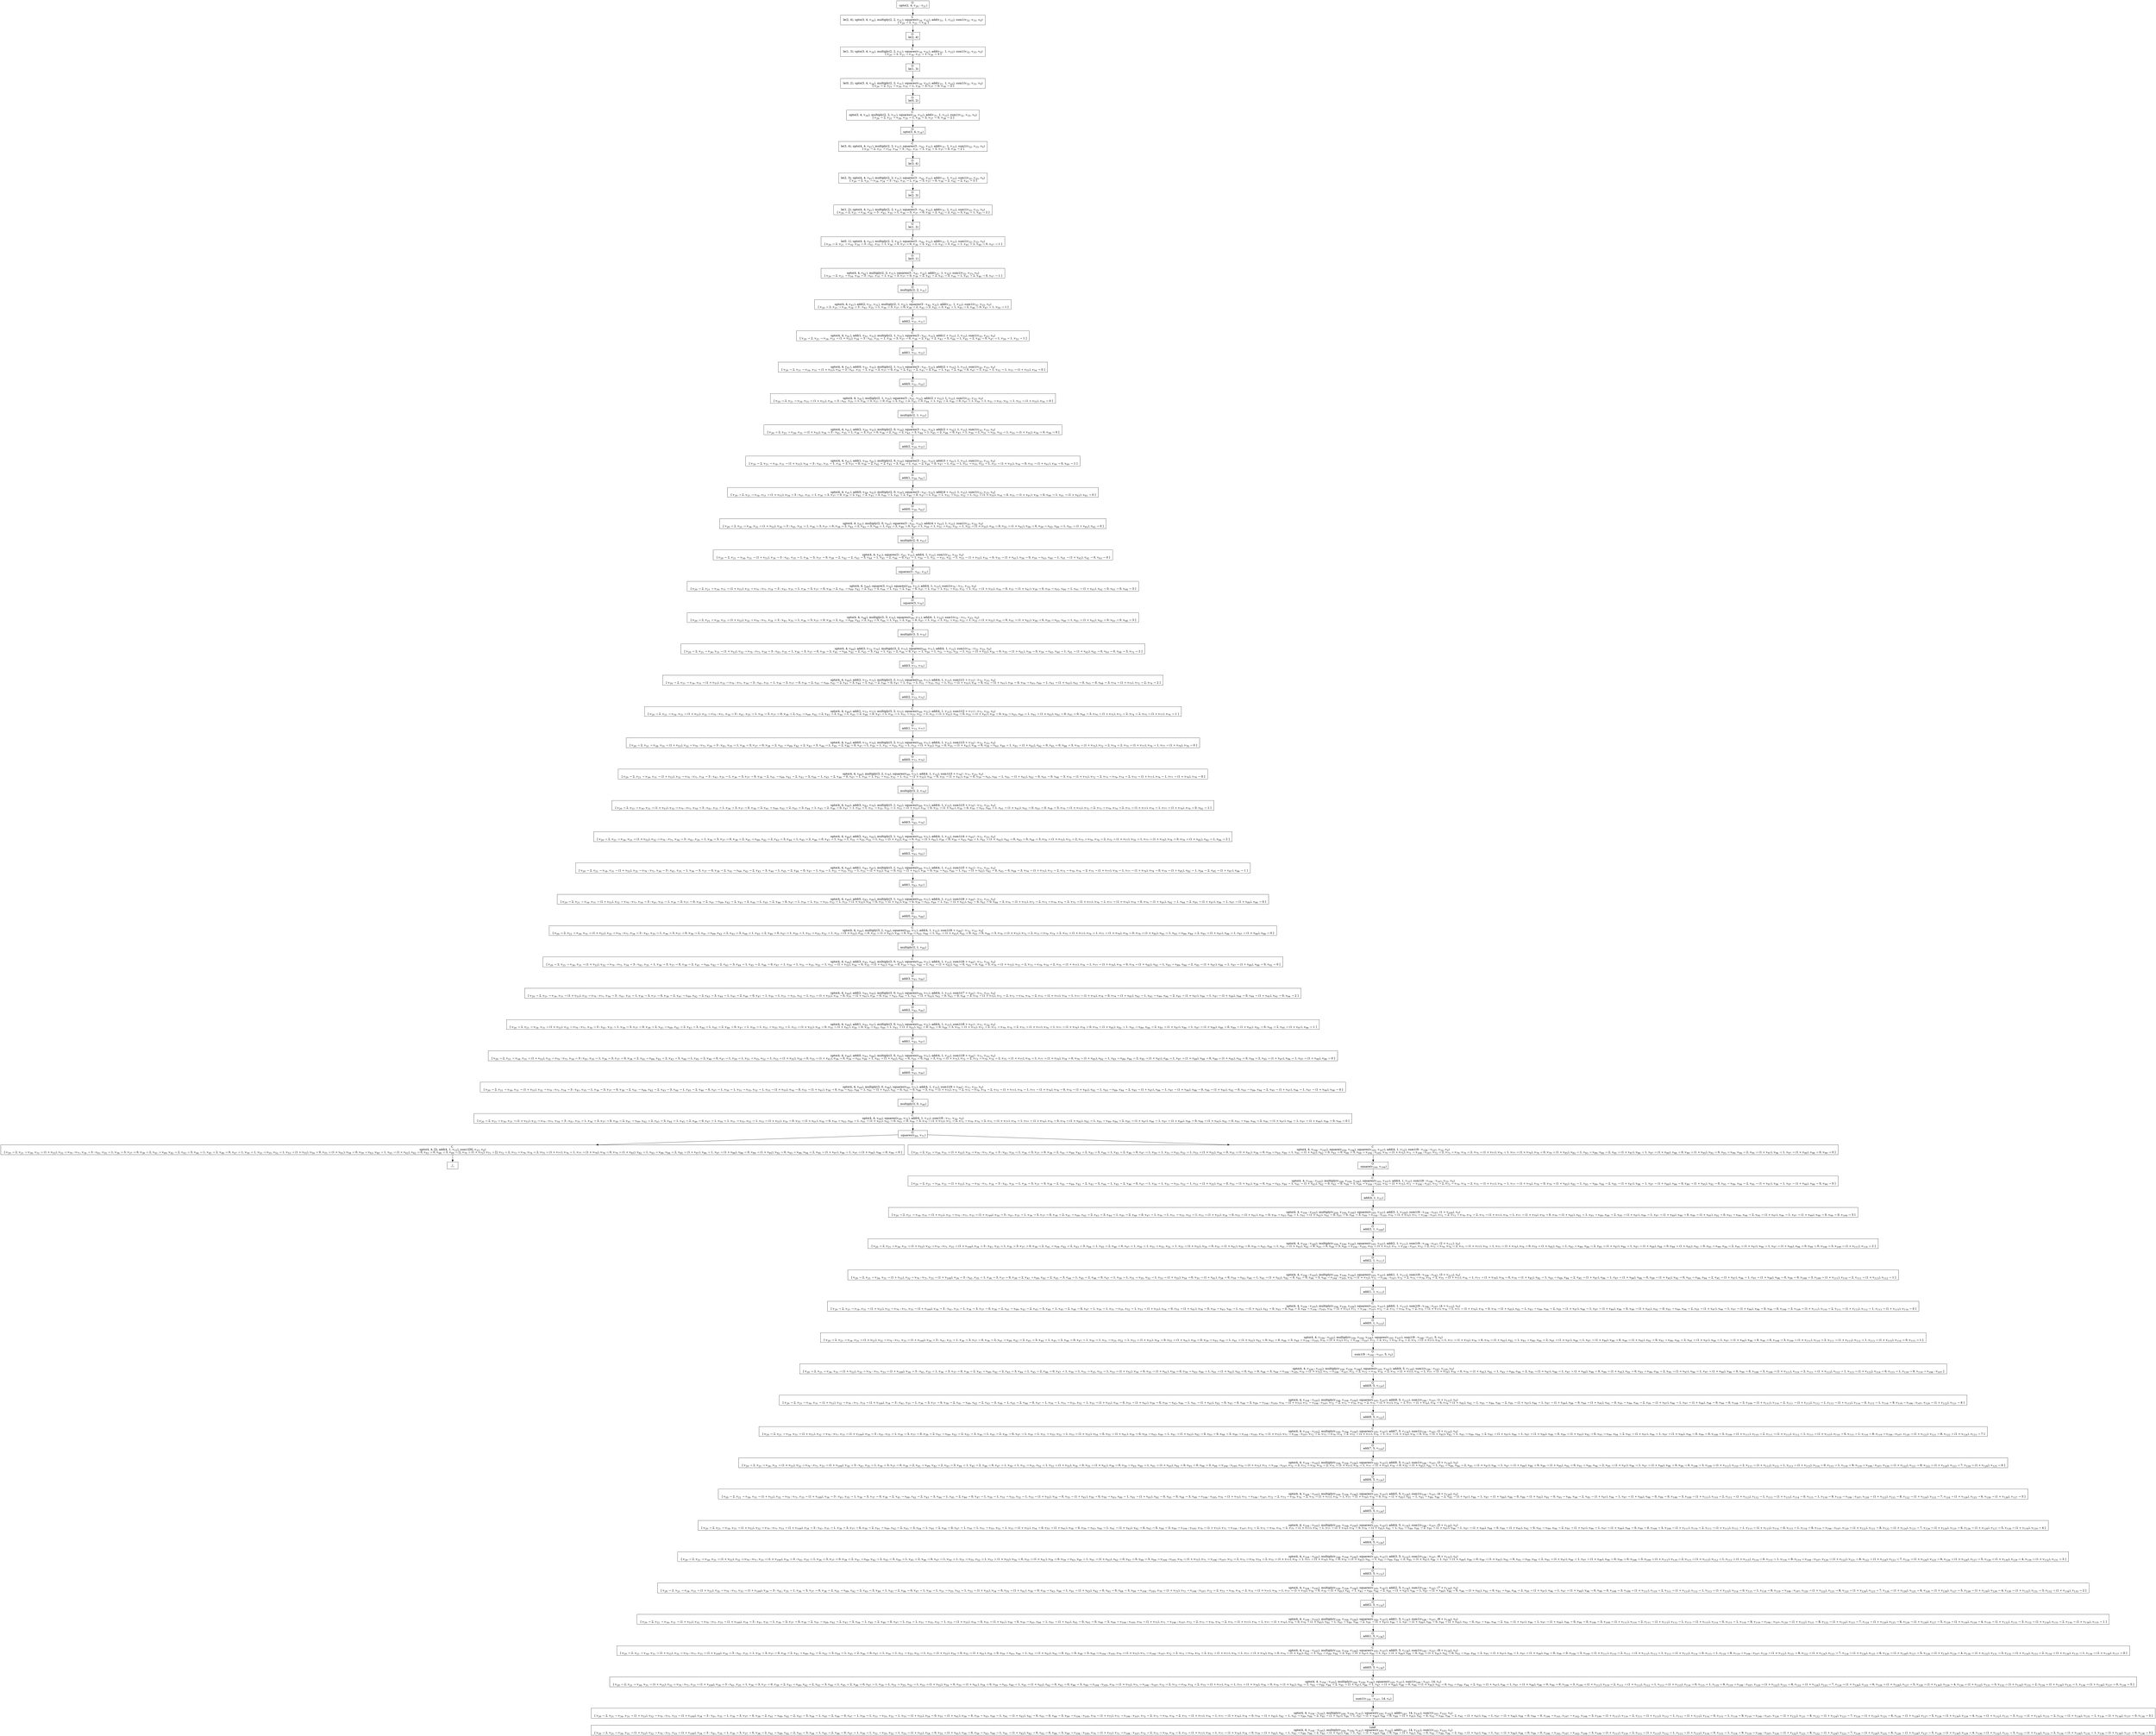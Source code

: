 digraph {
    graph [rankdir=TB
          ,bgcolor=transparent];
    node [shape=box
         ,fillcolor=white
         ,style=filled];
    0 [label=<O <BR/> upto(2, 4, v<SUB>20</SUB> : v<SUB>21</SUB>)>];
    1 [label=<C <BR/> le(2, 4), upto(3, 4, v<SUB>34</SUB>), multiply(2, 2, v<SUB>31</SUB>), squares(v<SUB>34</SUB>, v<SUB>32</SUB>), add(v<SUB>31</SUB>, 1, v<SUB>33</SUB>), sum1(v<SUB>32</SUB>, v<SUB>33</SUB>, v<SUB>0</SUB>) <BR/>  [ v<SUB>20</SUB> &rarr; 2, v<SUB>21</SUB> &rarr; v<SUB>34</SUB> ] >];
    2 [label=<O <BR/> le(2, 4)>];
    3 [label=<C <BR/> le(1, 3), upto(3, 4, v<SUB>34</SUB>), multiply(2, 2, v<SUB>31</SUB>), squares(v<SUB>34</SUB>, v<SUB>32</SUB>), add(v<SUB>31</SUB>, 1, v<SUB>33</SUB>), sum1(v<SUB>32</SUB>, v<SUB>33</SUB>, v<SUB>0</SUB>) <BR/>  [ v<SUB>20</SUB> &rarr; 2, v<SUB>21</SUB> &rarr; v<SUB>34</SUB>, v<SUB>35</SUB> &rarr; 1, v<SUB>36</SUB> &rarr; 3 ] >];
    4 [label=<O <BR/> le(1, 3)>];
    5 [label=<C <BR/> le(0, 2), upto(3, 4, v<SUB>34</SUB>), multiply(2, 2, v<SUB>31</SUB>), squares(v<SUB>34</SUB>, v<SUB>32</SUB>), add(v<SUB>31</SUB>, 1, v<SUB>33</SUB>), sum1(v<SUB>32</SUB>, v<SUB>33</SUB>, v<SUB>0</SUB>) <BR/>  [ v<SUB>20</SUB> &rarr; 2, v<SUB>21</SUB> &rarr; v<SUB>34</SUB>, v<SUB>35</SUB> &rarr; 1, v<SUB>36</SUB> &rarr; 3, v<SUB>37</SUB> &rarr; 0, v<SUB>38</SUB> &rarr; 2 ] >];
    6 [label=<O <BR/> le(0, 2)>];
    7 [label=<C <BR/> upto(3, 4, v<SUB>34</SUB>), multiply(2, 2, v<SUB>31</SUB>), squares(v<SUB>34</SUB>, v<SUB>32</SUB>), add(v<SUB>31</SUB>, 1, v<SUB>33</SUB>), sum1(v<SUB>32</SUB>, v<SUB>33</SUB>, v<SUB>0</SUB>) <BR/>  [ v<SUB>20</SUB> &rarr; 2, v<SUB>21</SUB> &rarr; v<SUB>34</SUB>, v<SUB>35</SUB> &rarr; 1, v<SUB>36</SUB> &rarr; 3, v<SUB>37</SUB> &rarr; 0, v<SUB>38</SUB> &rarr; 2 ] >];
    8 [label=<O <BR/> upto(3, 4, v<SUB>34</SUB>)>];
    9 [label=<C <BR/> le(3, 4), upto(4, 4, v<SUB>41</SUB>), multiply(2, 2, v<SUB>31</SUB>), squares(3 : v<SUB>41</SUB>, v<SUB>32</SUB>), add(v<SUB>31</SUB>, 1, v<SUB>33</SUB>), sum1(v<SUB>32</SUB>, v<SUB>33</SUB>, v<SUB>0</SUB>) <BR/>  [ v<SUB>20</SUB> &rarr; 2, v<SUB>21</SUB> &rarr; v<SUB>34</SUB>, v<SUB>34</SUB> &rarr; 3 : v<SUB>41</SUB>, v<SUB>35</SUB> &rarr; 1, v<SUB>36</SUB> &rarr; 3, v<SUB>37</SUB> &rarr; 0, v<SUB>38</SUB> &rarr; 2 ] >];
    10 [label=<O <BR/> le(3, 4)>];
    11 [label=<C <BR/> le(2, 3), upto(4, 4, v<SUB>41</SUB>), multiply(2, 2, v<SUB>31</SUB>), squares(3 : v<SUB>41</SUB>, v<SUB>32</SUB>), add(v<SUB>31</SUB>, 1, v<SUB>33</SUB>), sum1(v<SUB>32</SUB>, v<SUB>33</SUB>, v<SUB>0</SUB>) <BR/>  [ v<SUB>20</SUB> &rarr; 2, v<SUB>21</SUB> &rarr; v<SUB>34</SUB>, v<SUB>34</SUB> &rarr; 3 : v<SUB>41</SUB>, v<SUB>35</SUB> &rarr; 1, v<SUB>36</SUB> &rarr; 3, v<SUB>37</SUB> &rarr; 0, v<SUB>38</SUB> &rarr; 2, v<SUB>42</SUB> &rarr; 2, v<SUB>43</SUB> &rarr; 3 ] >];
    12 [label=<O <BR/> le(2, 3)>];
    13 [label=<C <BR/> le(1, 2), upto(4, 4, v<SUB>41</SUB>), multiply(2, 2, v<SUB>31</SUB>), squares(3 : v<SUB>41</SUB>, v<SUB>32</SUB>), add(v<SUB>31</SUB>, 1, v<SUB>33</SUB>), sum1(v<SUB>32</SUB>, v<SUB>33</SUB>, v<SUB>0</SUB>) <BR/>  [ v<SUB>20</SUB> &rarr; 2, v<SUB>21</SUB> &rarr; v<SUB>34</SUB>, v<SUB>34</SUB> &rarr; 3 : v<SUB>41</SUB>, v<SUB>35</SUB> &rarr; 1, v<SUB>36</SUB> &rarr; 3, v<SUB>37</SUB> &rarr; 0, v<SUB>38</SUB> &rarr; 2, v<SUB>42</SUB> &rarr; 2, v<SUB>43</SUB> &rarr; 3, v<SUB>44</SUB> &rarr; 1, v<SUB>45</SUB> &rarr; 2 ] >];
    14 [label=<O <BR/> le(1, 2)>];
    15 [label=<C <BR/> le(0, 1), upto(4, 4, v<SUB>41</SUB>), multiply(2, 2, v<SUB>31</SUB>), squares(3 : v<SUB>41</SUB>, v<SUB>32</SUB>), add(v<SUB>31</SUB>, 1, v<SUB>33</SUB>), sum1(v<SUB>32</SUB>, v<SUB>33</SUB>, v<SUB>0</SUB>) <BR/>  [ v<SUB>20</SUB> &rarr; 2, v<SUB>21</SUB> &rarr; v<SUB>34</SUB>, v<SUB>34</SUB> &rarr; 3 : v<SUB>41</SUB>, v<SUB>35</SUB> &rarr; 1, v<SUB>36</SUB> &rarr; 3, v<SUB>37</SUB> &rarr; 0, v<SUB>38</SUB> &rarr; 2, v<SUB>42</SUB> &rarr; 2, v<SUB>43</SUB> &rarr; 3, v<SUB>44</SUB> &rarr; 1, v<SUB>45</SUB> &rarr; 2, v<SUB>46</SUB> &rarr; 0, v<SUB>47</SUB> &rarr; 1 ] >];
    16 [label=<O <BR/> le(0, 1)>];
    17 [label=<C <BR/> upto(4, 4, v<SUB>41</SUB>), multiply(2, 2, v<SUB>31</SUB>), squares(3 : v<SUB>41</SUB>, v<SUB>32</SUB>), add(v<SUB>31</SUB>, 1, v<SUB>33</SUB>), sum1(v<SUB>32</SUB>, v<SUB>33</SUB>, v<SUB>0</SUB>) <BR/>  [ v<SUB>20</SUB> &rarr; 2, v<SUB>21</SUB> &rarr; v<SUB>34</SUB>, v<SUB>34</SUB> &rarr; 3 : v<SUB>41</SUB>, v<SUB>35</SUB> &rarr; 1, v<SUB>36</SUB> &rarr; 3, v<SUB>37</SUB> &rarr; 0, v<SUB>38</SUB> &rarr; 2, v<SUB>42</SUB> &rarr; 2, v<SUB>43</SUB> &rarr; 3, v<SUB>44</SUB> &rarr; 1, v<SUB>45</SUB> &rarr; 2, v<SUB>46</SUB> &rarr; 0, v<SUB>47</SUB> &rarr; 1 ] >];
    18 [label=<O <BR/> multiply(2, 2, v<SUB>31</SUB>)>];
    19 [label=<C <BR/> upto(4, 4, v<SUB>41</SUB>), add(2, v<SUB>51</SUB>, v<SUB>31</SUB>), multiply(2, 1, v<SUB>51</SUB>), squares(3 : v<SUB>41</SUB>, v<SUB>32</SUB>), add(v<SUB>31</SUB>, 1, v<SUB>33</SUB>), sum1(v<SUB>32</SUB>, v<SUB>33</SUB>, v<SUB>0</SUB>) <BR/>  [ v<SUB>20</SUB> &rarr; 2, v<SUB>21</SUB> &rarr; v<SUB>34</SUB>, v<SUB>34</SUB> &rarr; 3 : v<SUB>41</SUB>, v<SUB>35</SUB> &rarr; 1, v<SUB>36</SUB> &rarr; 3, v<SUB>37</SUB> &rarr; 0, v<SUB>38</SUB> &rarr; 2, v<SUB>42</SUB> &rarr; 2, v<SUB>43</SUB> &rarr; 3, v<SUB>44</SUB> &rarr; 1, v<SUB>45</SUB> &rarr; 2, v<SUB>46</SUB> &rarr; 0, v<SUB>47</SUB> &rarr; 1, v<SUB>50</SUB> &rarr; 1 ] >];
    20 [label=<O <BR/> add(2, v<SUB>51</SUB>, v<SUB>31</SUB>)>];
    21 [label=<C <BR/> upto(4, 4, v<SUB>41</SUB>), add(1, v<SUB>51</SUB>, v<SUB>53</SUB>), multiply(2, 1, v<SUB>51</SUB>), squares(3 : v<SUB>41</SUB>, v<SUB>32</SUB>), add((1 + v<SUB>53</SUB>), 1, v<SUB>33</SUB>), sum1(v<SUB>32</SUB>, v<SUB>33</SUB>, v<SUB>0</SUB>) <BR/>  [ v<SUB>20</SUB> &rarr; 2, v<SUB>21</SUB> &rarr; v<SUB>34</SUB>, v<SUB>31</SUB> &rarr; (1 + v<SUB>53</SUB>), v<SUB>34</SUB> &rarr; 3 : v<SUB>41</SUB>, v<SUB>35</SUB> &rarr; 1, v<SUB>36</SUB> &rarr; 3, v<SUB>37</SUB> &rarr; 0, v<SUB>38</SUB> &rarr; 2, v<SUB>42</SUB> &rarr; 2, v<SUB>43</SUB> &rarr; 3, v<SUB>44</SUB> &rarr; 1, v<SUB>45</SUB> &rarr; 2, v<SUB>46</SUB> &rarr; 0, v<SUB>47</SUB> &rarr; 1, v<SUB>50</SUB> &rarr; 1, v<SUB>52</SUB> &rarr; 1 ] >];
    22 [label=<O <BR/> add(1, v<SUB>51</SUB>, v<SUB>53</SUB>)>];
    23 [label=<C <BR/> upto(4, 4, v<SUB>41</SUB>), add(0, v<SUB>51</SUB>, v<SUB>55</SUB>), multiply(2, 1, v<SUB>51</SUB>), squares(3 : v<SUB>41</SUB>, v<SUB>32</SUB>), add((2 + v<SUB>55</SUB>), 1, v<SUB>33</SUB>), sum1(v<SUB>32</SUB>, v<SUB>33</SUB>, v<SUB>0</SUB>) <BR/>  [ v<SUB>20</SUB> &rarr; 2, v<SUB>21</SUB> &rarr; v<SUB>34</SUB>, v<SUB>31</SUB> &rarr; (1 + v<SUB>53</SUB>), v<SUB>34</SUB> &rarr; 3 : v<SUB>41</SUB>, v<SUB>35</SUB> &rarr; 1, v<SUB>36</SUB> &rarr; 3, v<SUB>37</SUB> &rarr; 0, v<SUB>38</SUB> &rarr; 2, v<SUB>42</SUB> &rarr; 2, v<SUB>43</SUB> &rarr; 3, v<SUB>44</SUB> &rarr; 1, v<SUB>45</SUB> &rarr; 2, v<SUB>46</SUB> &rarr; 0, v<SUB>47</SUB> &rarr; 1, v<SUB>50</SUB> &rarr; 1, v<SUB>52</SUB> &rarr; 1, v<SUB>53</SUB> &rarr; (1 + v<SUB>55</SUB>), v<SUB>54</SUB> &rarr; 0 ] >];
    24 [label=<O <BR/> add(0, v<SUB>51</SUB>, v<SUB>55</SUB>)>];
    25 [label=<C <BR/> upto(4, 4, v<SUB>41</SUB>), multiply(2, 1, v<SUB>55</SUB>), squares(3 : v<SUB>41</SUB>, v<SUB>32</SUB>), add((2 + v<SUB>55</SUB>), 1, v<SUB>33</SUB>), sum1(v<SUB>32</SUB>, v<SUB>33</SUB>, v<SUB>0</SUB>) <BR/>  [ v<SUB>20</SUB> &rarr; 2, v<SUB>21</SUB> &rarr; v<SUB>34</SUB>, v<SUB>31</SUB> &rarr; (1 + v<SUB>53</SUB>), v<SUB>34</SUB> &rarr; 3 : v<SUB>41</SUB>, v<SUB>35</SUB> &rarr; 1, v<SUB>36</SUB> &rarr; 3, v<SUB>37</SUB> &rarr; 0, v<SUB>38</SUB> &rarr; 2, v<SUB>42</SUB> &rarr; 2, v<SUB>43</SUB> &rarr; 3, v<SUB>44</SUB> &rarr; 1, v<SUB>45</SUB> &rarr; 2, v<SUB>46</SUB> &rarr; 0, v<SUB>47</SUB> &rarr; 1, v<SUB>50</SUB> &rarr; 1, v<SUB>51</SUB> &rarr; v<SUB>55</SUB>, v<SUB>52</SUB> &rarr; 1, v<SUB>53</SUB> &rarr; (1 + v<SUB>55</SUB>), v<SUB>54</SUB> &rarr; 0 ] >];
    26 [label=<O <BR/> multiply(2, 1, v<SUB>55</SUB>)>];
    27 [label=<C <BR/> upto(4, 4, v<SUB>41</SUB>), add(2, v<SUB>59</SUB>, v<SUB>55</SUB>), multiply(2, 0, v<SUB>59</SUB>), squares(3 : v<SUB>41</SUB>, v<SUB>32</SUB>), add((2 + v<SUB>55</SUB>), 1, v<SUB>33</SUB>), sum1(v<SUB>32</SUB>, v<SUB>33</SUB>, v<SUB>0</SUB>) <BR/>  [ v<SUB>20</SUB> &rarr; 2, v<SUB>21</SUB> &rarr; v<SUB>34</SUB>, v<SUB>31</SUB> &rarr; (1 + v<SUB>53</SUB>), v<SUB>34</SUB> &rarr; 3 : v<SUB>41</SUB>, v<SUB>35</SUB> &rarr; 1, v<SUB>36</SUB> &rarr; 3, v<SUB>37</SUB> &rarr; 0, v<SUB>38</SUB> &rarr; 2, v<SUB>42</SUB> &rarr; 2, v<SUB>43</SUB> &rarr; 3, v<SUB>44</SUB> &rarr; 1, v<SUB>45</SUB> &rarr; 2, v<SUB>46</SUB> &rarr; 0, v<SUB>47</SUB> &rarr; 1, v<SUB>50</SUB> &rarr; 1, v<SUB>51</SUB> &rarr; v<SUB>55</SUB>, v<SUB>52</SUB> &rarr; 1, v<SUB>53</SUB> &rarr; (1 + v<SUB>55</SUB>), v<SUB>54</SUB> &rarr; 0, v<SUB>58</SUB> &rarr; 0 ] >];
    28 [label=<O <BR/> add(2, v<SUB>59</SUB>, v<SUB>55</SUB>)>];
    29 [label=<C <BR/> upto(4, 4, v<SUB>41</SUB>), add(1, v<SUB>59</SUB>, v<SUB>61</SUB>), multiply(2, 0, v<SUB>59</SUB>), squares(3 : v<SUB>41</SUB>, v<SUB>32</SUB>), add((3 + v<SUB>61</SUB>), 1, v<SUB>33</SUB>), sum1(v<SUB>32</SUB>, v<SUB>33</SUB>, v<SUB>0</SUB>) <BR/>  [ v<SUB>20</SUB> &rarr; 2, v<SUB>21</SUB> &rarr; v<SUB>34</SUB>, v<SUB>31</SUB> &rarr; (1 + v<SUB>53</SUB>), v<SUB>34</SUB> &rarr; 3 : v<SUB>41</SUB>, v<SUB>35</SUB> &rarr; 1, v<SUB>36</SUB> &rarr; 3, v<SUB>37</SUB> &rarr; 0, v<SUB>38</SUB> &rarr; 2, v<SUB>42</SUB> &rarr; 2, v<SUB>43</SUB> &rarr; 3, v<SUB>44</SUB> &rarr; 1, v<SUB>45</SUB> &rarr; 2, v<SUB>46</SUB> &rarr; 0, v<SUB>47</SUB> &rarr; 1, v<SUB>50</SUB> &rarr; 1, v<SUB>51</SUB> &rarr; v<SUB>55</SUB>, v<SUB>52</SUB> &rarr; 1, v<SUB>53</SUB> &rarr; (1 + v<SUB>55</SUB>), v<SUB>54</SUB> &rarr; 0, v<SUB>55</SUB> &rarr; (1 + v<SUB>61</SUB>), v<SUB>58</SUB> &rarr; 0, v<SUB>60</SUB> &rarr; 1 ] >];
    30 [label=<O <BR/> add(1, v<SUB>59</SUB>, v<SUB>61</SUB>)>];
    31 [label=<C <BR/> upto(4, 4, v<SUB>41</SUB>), add(0, v<SUB>59</SUB>, v<SUB>63</SUB>), multiply(2, 0, v<SUB>59</SUB>), squares(3 : v<SUB>41</SUB>, v<SUB>32</SUB>), add((4 + v<SUB>63</SUB>), 1, v<SUB>33</SUB>), sum1(v<SUB>32</SUB>, v<SUB>33</SUB>, v<SUB>0</SUB>) <BR/>  [ v<SUB>20</SUB> &rarr; 2, v<SUB>21</SUB> &rarr; v<SUB>34</SUB>, v<SUB>31</SUB> &rarr; (1 + v<SUB>53</SUB>), v<SUB>34</SUB> &rarr; 3 : v<SUB>41</SUB>, v<SUB>35</SUB> &rarr; 1, v<SUB>36</SUB> &rarr; 3, v<SUB>37</SUB> &rarr; 0, v<SUB>38</SUB> &rarr; 2, v<SUB>42</SUB> &rarr; 2, v<SUB>43</SUB> &rarr; 3, v<SUB>44</SUB> &rarr; 1, v<SUB>45</SUB> &rarr; 2, v<SUB>46</SUB> &rarr; 0, v<SUB>47</SUB> &rarr; 1, v<SUB>50</SUB> &rarr; 1, v<SUB>51</SUB> &rarr; v<SUB>55</SUB>, v<SUB>52</SUB> &rarr; 1, v<SUB>53</SUB> &rarr; (1 + v<SUB>55</SUB>), v<SUB>54</SUB> &rarr; 0, v<SUB>55</SUB> &rarr; (1 + v<SUB>61</SUB>), v<SUB>58</SUB> &rarr; 0, v<SUB>60</SUB> &rarr; 1, v<SUB>61</SUB> &rarr; (1 + v<SUB>63</SUB>), v<SUB>62</SUB> &rarr; 0 ] >];
    32 [label=<O <BR/> add(0, v<SUB>59</SUB>, v<SUB>63</SUB>)>];
    33 [label=<C <BR/> upto(4, 4, v<SUB>41</SUB>), multiply(2, 0, v<SUB>63</SUB>), squares(3 : v<SUB>41</SUB>, v<SUB>32</SUB>), add((4 + v<SUB>63</SUB>), 1, v<SUB>33</SUB>), sum1(v<SUB>32</SUB>, v<SUB>33</SUB>, v<SUB>0</SUB>) <BR/>  [ v<SUB>20</SUB> &rarr; 2, v<SUB>21</SUB> &rarr; v<SUB>34</SUB>, v<SUB>31</SUB> &rarr; (1 + v<SUB>53</SUB>), v<SUB>34</SUB> &rarr; 3 : v<SUB>41</SUB>, v<SUB>35</SUB> &rarr; 1, v<SUB>36</SUB> &rarr; 3, v<SUB>37</SUB> &rarr; 0, v<SUB>38</SUB> &rarr; 2, v<SUB>42</SUB> &rarr; 2, v<SUB>43</SUB> &rarr; 3, v<SUB>44</SUB> &rarr; 1, v<SUB>45</SUB> &rarr; 2, v<SUB>46</SUB> &rarr; 0, v<SUB>47</SUB> &rarr; 1, v<SUB>50</SUB> &rarr; 1, v<SUB>51</SUB> &rarr; v<SUB>55</SUB>, v<SUB>52</SUB> &rarr; 1, v<SUB>53</SUB> &rarr; (1 + v<SUB>55</SUB>), v<SUB>54</SUB> &rarr; 0, v<SUB>55</SUB> &rarr; (1 + v<SUB>61</SUB>), v<SUB>58</SUB> &rarr; 0, v<SUB>59</SUB> &rarr; v<SUB>63</SUB>, v<SUB>60</SUB> &rarr; 1, v<SUB>61</SUB> &rarr; (1 + v<SUB>63</SUB>), v<SUB>62</SUB> &rarr; 0 ] >];
    34 [label=<O <BR/> multiply(2, 0, v<SUB>63</SUB>)>];
    35 [label=<C <BR/> upto(4, 4, v<SUB>41</SUB>), squares(3 : v<SUB>41</SUB>, v<SUB>32</SUB>), add(4, 1, v<SUB>33</SUB>), sum1(v<SUB>32</SUB>, v<SUB>33</SUB>, v<SUB>0</SUB>) <BR/>  [ v<SUB>20</SUB> &rarr; 2, v<SUB>21</SUB> &rarr; v<SUB>34</SUB>, v<SUB>31</SUB> &rarr; (1 + v<SUB>53</SUB>), v<SUB>34</SUB> &rarr; 3 : v<SUB>41</SUB>, v<SUB>35</SUB> &rarr; 1, v<SUB>36</SUB> &rarr; 3, v<SUB>37</SUB> &rarr; 0, v<SUB>38</SUB> &rarr; 2, v<SUB>42</SUB> &rarr; 2, v<SUB>43</SUB> &rarr; 3, v<SUB>44</SUB> &rarr; 1, v<SUB>45</SUB> &rarr; 2, v<SUB>46</SUB> &rarr; 0, v<SUB>47</SUB> &rarr; 1, v<SUB>50</SUB> &rarr; 1, v<SUB>51</SUB> &rarr; v<SUB>55</SUB>, v<SUB>52</SUB> &rarr; 1, v<SUB>53</SUB> &rarr; (1 + v<SUB>55</SUB>), v<SUB>54</SUB> &rarr; 0, v<SUB>55</SUB> &rarr; (1 + v<SUB>61</SUB>), v<SUB>58</SUB> &rarr; 0, v<SUB>59</SUB> &rarr; v<SUB>63</SUB>, v<SUB>60</SUB> &rarr; 1, v<SUB>61</SUB> &rarr; (1 + v<SUB>63</SUB>), v<SUB>62</SUB> &rarr; 0, v<SUB>63</SUB> &rarr; 0 ] >];
    36 [label=<O <BR/> squares(3 : v<SUB>41</SUB>, v<SUB>32</SUB>)>];
    37 [label=<C <BR/> upto(4, 4, v<SUB>69</SUB>), square(3, v<SUB>70</SUB>), squares(v<SUB>69</SUB>, v<SUB>71</SUB>), add(4, 1, v<SUB>33</SUB>), sum1(v<SUB>70</SUB> : v<SUB>71</SUB>, v<SUB>33</SUB>, v<SUB>0</SUB>) <BR/>  [ v<SUB>20</SUB> &rarr; 2, v<SUB>21</SUB> &rarr; v<SUB>34</SUB>, v<SUB>31</SUB> &rarr; (1 + v<SUB>53</SUB>), v<SUB>32</SUB> &rarr; v<SUB>70</SUB> : v<SUB>71</SUB>, v<SUB>34</SUB> &rarr; 3 : v<SUB>41</SUB>, v<SUB>35</SUB> &rarr; 1, v<SUB>36</SUB> &rarr; 3, v<SUB>37</SUB> &rarr; 0, v<SUB>38</SUB> &rarr; 2, v<SUB>41</SUB> &rarr; v<SUB>69</SUB>, v<SUB>42</SUB> &rarr; 2, v<SUB>43</SUB> &rarr; 3, v<SUB>44</SUB> &rarr; 1, v<SUB>45</SUB> &rarr; 2, v<SUB>46</SUB> &rarr; 0, v<SUB>47</SUB> &rarr; 1, v<SUB>50</SUB> &rarr; 1, v<SUB>51</SUB> &rarr; v<SUB>55</SUB>, v<SUB>52</SUB> &rarr; 1, v<SUB>53</SUB> &rarr; (1 + v<SUB>55</SUB>), v<SUB>54</SUB> &rarr; 0, v<SUB>55</SUB> &rarr; (1 + v<SUB>61</SUB>), v<SUB>58</SUB> &rarr; 0, v<SUB>59</SUB> &rarr; v<SUB>63</SUB>, v<SUB>60</SUB> &rarr; 1, v<SUB>61</SUB> &rarr; (1 + v<SUB>63</SUB>), v<SUB>62</SUB> &rarr; 0, v<SUB>63</SUB> &rarr; 0, v<SUB>68</SUB> &rarr; 3 ] >];
    38 [label=<O <BR/> square(3, v<SUB>70</SUB>)>];
    39 [label=<C <BR/> upto(4, 4, v<SUB>69</SUB>), multiply(3, 3, v<SUB>70</SUB>), squares(v<SUB>69</SUB>, v<SUB>71</SUB>), add(4, 1, v<SUB>33</SUB>), sum1(v<SUB>70</SUB> : v<SUB>71</SUB>, v<SUB>33</SUB>, v<SUB>0</SUB>) <BR/>  [ v<SUB>20</SUB> &rarr; 2, v<SUB>21</SUB> &rarr; v<SUB>34</SUB>, v<SUB>31</SUB> &rarr; (1 + v<SUB>53</SUB>), v<SUB>32</SUB> &rarr; v<SUB>70</SUB> : v<SUB>71</SUB>, v<SUB>34</SUB> &rarr; 3 : v<SUB>41</SUB>, v<SUB>35</SUB> &rarr; 1, v<SUB>36</SUB> &rarr; 3, v<SUB>37</SUB> &rarr; 0, v<SUB>38</SUB> &rarr; 2, v<SUB>41</SUB> &rarr; v<SUB>69</SUB>, v<SUB>42</SUB> &rarr; 2, v<SUB>43</SUB> &rarr; 3, v<SUB>44</SUB> &rarr; 1, v<SUB>45</SUB> &rarr; 2, v<SUB>46</SUB> &rarr; 0, v<SUB>47</SUB> &rarr; 1, v<SUB>50</SUB> &rarr; 1, v<SUB>51</SUB> &rarr; v<SUB>55</SUB>, v<SUB>52</SUB> &rarr; 1, v<SUB>53</SUB> &rarr; (1 + v<SUB>55</SUB>), v<SUB>54</SUB> &rarr; 0, v<SUB>55</SUB> &rarr; (1 + v<SUB>61</SUB>), v<SUB>58</SUB> &rarr; 0, v<SUB>59</SUB> &rarr; v<SUB>63</SUB>, v<SUB>60</SUB> &rarr; 1, v<SUB>61</SUB> &rarr; (1 + v<SUB>63</SUB>), v<SUB>62</SUB> &rarr; 0, v<SUB>63</SUB> &rarr; 0, v<SUB>68</SUB> &rarr; 3 ] >];
    40 [label=<O <BR/> multiply(3, 3, v<SUB>70</SUB>)>];
    41 [label=<C <BR/> upto(4, 4, v<SUB>69</SUB>), add(3, v<SUB>73</SUB>, v<SUB>70</SUB>), multiply(3, 2, v<SUB>73</SUB>), squares(v<SUB>69</SUB>, v<SUB>71</SUB>), add(4, 1, v<SUB>33</SUB>), sum1(v<SUB>70</SUB> : v<SUB>71</SUB>, v<SUB>33</SUB>, v<SUB>0</SUB>) <BR/>  [ v<SUB>20</SUB> &rarr; 2, v<SUB>21</SUB> &rarr; v<SUB>34</SUB>, v<SUB>31</SUB> &rarr; (1 + v<SUB>53</SUB>), v<SUB>32</SUB> &rarr; v<SUB>70</SUB> : v<SUB>71</SUB>, v<SUB>34</SUB> &rarr; 3 : v<SUB>41</SUB>, v<SUB>35</SUB> &rarr; 1, v<SUB>36</SUB> &rarr; 3, v<SUB>37</SUB> &rarr; 0, v<SUB>38</SUB> &rarr; 2, v<SUB>41</SUB> &rarr; v<SUB>69</SUB>, v<SUB>42</SUB> &rarr; 2, v<SUB>43</SUB> &rarr; 3, v<SUB>44</SUB> &rarr; 1, v<SUB>45</SUB> &rarr; 2, v<SUB>46</SUB> &rarr; 0, v<SUB>47</SUB> &rarr; 1, v<SUB>50</SUB> &rarr; 1, v<SUB>51</SUB> &rarr; v<SUB>55</SUB>, v<SUB>52</SUB> &rarr; 1, v<SUB>53</SUB> &rarr; (1 + v<SUB>55</SUB>), v<SUB>54</SUB> &rarr; 0, v<SUB>55</SUB> &rarr; (1 + v<SUB>61</SUB>), v<SUB>58</SUB> &rarr; 0, v<SUB>59</SUB> &rarr; v<SUB>63</SUB>, v<SUB>60</SUB> &rarr; 1, v<SUB>61</SUB> &rarr; (1 + v<SUB>63</SUB>), v<SUB>62</SUB> &rarr; 0, v<SUB>63</SUB> &rarr; 0, v<SUB>68</SUB> &rarr; 3, v<SUB>72</SUB> &rarr; 2 ] >];
    42 [label=<O <BR/> add(3, v<SUB>73</SUB>, v<SUB>70</SUB>)>];
    43 [label=<C <BR/> upto(4, 4, v<SUB>69</SUB>), add(2, v<SUB>73</SUB>, v<SUB>75</SUB>), multiply(3, 2, v<SUB>73</SUB>), squares(v<SUB>69</SUB>, v<SUB>71</SUB>), add(4, 1, v<SUB>33</SUB>), sum1((1 + v<SUB>75</SUB>) : v<SUB>71</SUB>, v<SUB>33</SUB>, v<SUB>0</SUB>) <BR/>  [ v<SUB>20</SUB> &rarr; 2, v<SUB>21</SUB> &rarr; v<SUB>34</SUB>, v<SUB>31</SUB> &rarr; (1 + v<SUB>53</SUB>), v<SUB>32</SUB> &rarr; v<SUB>70</SUB> : v<SUB>71</SUB>, v<SUB>34</SUB> &rarr; 3 : v<SUB>41</SUB>, v<SUB>35</SUB> &rarr; 1, v<SUB>36</SUB> &rarr; 3, v<SUB>37</SUB> &rarr; 0, v<SUB>38</SUB> &rarr; 2, v<SUB>41</SUB> &rarr; v<SUB>69</SUB>, v<SUB>42</SUB> &rarr; 2, v<SUB>43</SUB> &rarr; 3, v<SUB>44</SUB> &rarr; 1, v<SUB>45</SUB> &rarr; 2, v<SUB>46</SUB> &rarr; 0, v<SUB>47</SUB> &rarr; 1, v<SUB>50</SUB> &rarr; 1, v<SUB>51</SUB> &rarr; v<SUB>55</SUB>, v<SUB>52</SUB> &rarr; 1, v<SUB>53</SUB> &rarr; (1 + v<SUB>55</SUB>), v<SUB>54</SUB> &rarr; 0, v<SUB>55</SUB> &rarr; (1 + v<SUB>61</SUB>), v<SUB>58</SUB> &rarr; 0, v<SUB>59</SUB> &rarr; v<SUB>63</SUB>, v<SUB>60</SUB> &rarr; 1, v<SUB>61</SUB> &rarr; (1 + v<SUB>63</SUB>), v<SUB>62</SUB> &rarr; 0, v<SUB>63</SUB> &rarr; 0, v<SUB>68</SUB> &rarr; 3, v<SUB>70</SUB> &rarr; (1 + v<SUB>75</SUB>), v<SUB>72</SUB> &rarr; 2, v<SUB>74</SUB> &rarr; 2 ] >];
    44 [label=<O <BR/> add(2, v<SUB>73</SUB>, v<SUB>75</SUB>)>];
    45 [label=<C <BR/> upto(4, 4, v<SUB>69</SUB>), add(1, v<SUB>73</SUB>, v<SUB>77</SUB>), multiply(3, 2, v<SUB>73</SUB>), squares(v<SUB>69</SUB>, v<SUB>71</SUB>), add(4, 1, v<SUB>33</SUB>), sum1((2 + v<SUB>77</SUB>) : v<SUB>71</SUB>, v<SUB>33</SUB>, v<SUB>0</SUB>) <BR/>  [ v<SUB>20</SUB> &rarr; 2, v<SUB>21</SUB> &rarr; v<SUB>34</SUB>, v<SUB>31</SUB> &rarr; (1 + v<SUB>53</SUB>), v<SUB>32</SUB> &rarr; v<SUB>70</SUB> : v<SUB>71</SUB>, v<SUB>34</SUB> &rarr; 3 : v<SUB>41</SUB>, v<SUB>35</SUB> &rarr; 1, v<SUB>36</SUB> &rarr; 3, v<SUB>37</SUB> &rarr; 0, v<SUB>38</SUB> &rarr; 2, v<SUB>41</SUB> &rarr; v<SUB>69</SUB>, v<SUB>42</SUB> &rarr; 2, v<SUB>43</SUB> &rarr; 3, v<SUB>44</SUB> &rarr; 1, v<SUB>45</SUB> &rarr; 2, v<SUB>46</SUB> &rarr; 0, v<SUB>47</SUB> &rarr; 1, v<SUB>50</SUB> &rarr; 1, v<SUB>51</SUB> &rarr; v<SUB>55</SUB>, v<SUB>52</SUB> &rarr; 1, v<SUB>53</SUB> &rarr; (1 + v<SUB>55</SUB>), v<SUB>54</SUB> &rarr; 0, v<SUB>55</SUB> &rarr; (1 + v<SUB>61</SUB>), v<SUB>58</SUB> &rarr; 0, v<SUB>59</SUB> &rarr; v<SUB>63</SUB>, v<SUB>60</SUB> &rarr; 1, v<SUB>61</SUB> &rarr; (1 + v<SUB>63</SUB>), v<SUB>62</SUB> &rarr; 0, v<SUB>63</SUB> &rarr; 0, v<SUB>68</SUB> &rarr; 3, v<SUB>70</SUB> &rarr; (1 + v<SUB>75</SUB>), v<SUB>72</SUB> &rarr; 2, v<SUB>74</SUB> &rarr; 2, v<SUB>75</SUB> &rarr; (1 + v<SUB>77</SUB>), v<SUB>76</SUB> &rarr; 1 ] >];
    46 [label=<O <BR/> add(1, v<SUB>73</SUB>, v<SUB>77</SUB>)>];
    47 [label=<C <BR/> upto(4, 4, v<SUB>69</SUB>), add(0, v<SUB>73</SUB>, v<SUB>79</SUB>), multiply(3, 2, v<SUB>73</SUB>), squares(v<SUB>69</SUB>, v<SUB>71</SUB>), add(4, 1, v<SUB>33</SUB>), sum1((3 + v<SUB>79</SUB>) : v<SUB>71</SUB>, v<SUB>33</SUB>, v<SUB>0</SUB>) <BR/>  [ v<SUB>20</SUB> &rarr; 2, v<SUB>21</SUB> &rarr; v<SUB>34</SUB>, v<SUB>31</SUB> &rarr; (1 + v<SUB>53</SUB>), v<SUB>32</SUB> &rarr; v<SUB>70</SUB> : v<SUB>71</SUB>, v<SUB>34</SUB> &rarr; 3 : v<SUB>41</SUB>, v<SUB>35</SUB> &rarr; 1, v<SUB>36</SUB> &rarr; 3, v<SUB>37</SUB> &rarr; 0, v<SUB>38</SUB> &rarr; 2, v<SUB>41</SUB> &rarr; v<SUB>69</SUB>, v<SUB>42</SUB> &rarr; 2, v<SUB>43</SUB> &rarr; 3, v<SUB>44</SUB> &rarr; 1, v<SUB>45</SUB> &rarr; 2, v<SUB>46</SUB> &rarr; 0, v<SUB>47</SUB> &rarr; 1, v<SUB>50</SUB> &rarr; 1, v<SUB>51</SUB> &rarr; v<SUB>55</SUB>, v<SUB>52</SUB> &rarr; 1, v<SUB>53</SUB> &rarr; (1 + v<SUB>55</SUB>), v<SUB>54</SUB> &rarr; 0, v<SUB>55</SUB> &rarr; (1 + v<SUB>61</SUB>), v<SUB>58</SUB> &rarr; 0, v<SUB>59</SUB> &rarr; v<SUB>63</SUB>, v<SUB>60</SUB> &rarr; 1, v<SUB>61</SUB> &rarr; (1 + v<SUB>63</SUB>), v<SUB>62</SUB> &rarr; 0, v<SUB>63</SUB> &rarr; 0, v<SUB>68</SUB> &rarr; 3, v<SUB>70</SUB> &rarr; (1 + v<SUB>75</SUB>), v<SUB>72</SUB> &rarr; 2, v<SUB>74</SUB> &rarr; 2, v<SUB>75</SUB> &rarr; (1 + v<SUB>77</SUB>), v<SUB>76</SUB> &rarr; 1, v<SUB>77</SUB> &rarr; (1 + v<SUB>79</SUB>), v<SUB>78</SUB> &rarr; 0 ] >];
    48 [label=<O <BR/> add(0, v<SUB>73</SUB>, v<SUB>79</SUB>)>];
    49 [label=<C <BR/> upto(4, 4, v<SUB>69</SUB>), multiply(3, 2, v<SUB>79</SUB>), squares(v<SUB>69</SUB>, v<SUB>71</SUB>), add(4, 1, v<SUB>33</SUB>), sum1((3 + v<SUB>79</SUB>) : v<SUB>71</SUB>, v<SUB>33</SUB>, v<SUB>0</SUB>) <BR/>  [ v<SUB>20</SUB> &rarr; 2, v<SUB>21</SUB> &rarr; v<SUB>34</SUB>, v<SUB>31</SUB> &rarr; (1 + v<SUB>53</SUB>), v<SUB>32</SUB> &rarr; v<SUB>70</SUB> : v<SUB>71</SUB>, v<SUB>34</SUB> &rarr; 3 : v<SUB>41</SUB>, v<SUB>35</SUB> &rarr; 1, v<SUB>36</SUB> &rarr; 3, v<SUB>37</SUB> &rarr; 0, v<SUB>38</SUB> &rarr; 2, v<SUB>41</SUB> &rarr; v<SUB>69</SUB>, v<SUB>42</SUB> &rarr; 2, v<SUB>43</SUB> &rarr; 3, v<SUB>44</SUB> &rarr; 1, v<SUB>45</SUB> &rarr; 2, v<SUB>46</SUB> &rarr; 0, v<SUB>47</SUB> &rarr; 1, v<SUB>50</SUB> &rarr; 1, v<SUB>51</SUB> &rarr; v<SUB>55</SUB>, v<SUB>52</SUB> &rarr; 1, v<SUB>53</SUB> &rarr; (1 + v<SUB>55</SUB>), v<SUB>54</SUB> &rarr; 0, v<SUB>55</SUB> &rarr; (1 + v<SUB>61</SUB>), v<SUB>58</SUB> &rarr; 0, v<SUB>59</SUB> &rarr; v<SUB>63</SUB>, v<SUB>60</SUB> &rarr; 1, v<SUB>61</SUB> &rarr; (1 + v<SUB>63</SUB>), v<SUB>62</SUB> &rarr; 0, v<SUB>63</SUB> &rarr; 0, v<SUB>68</SUB> &rarr; 3, v<SUB>70</SUB> &rarr; (1 + v<SUB>75</SUB>), v<SUB>72</SUB> &rarr; 2, v<SUB>73</SUB> &rarr; v<SUB>79</SUB>, v<SUB>74</SUB> &rarr; 2, v<SUB>75</SUB> &rarr; (1 + v<SUB>77</SUB>), v<SUB>76</SUB> &rarr; 1, v<SUB>77</SUB> &rarr; (1 + v<SUB>79</SUB>), v<SUB>78</SUB> &rarr; 0 ] >];
    50 [label=<O <BR/> multiply(3, 2, v<SUB>79</SUB>)>];
    51 [label=<C <BR/> upto(4, 4, v<SUB>69</SUB>), add(3, v<SUB>83</SUB>, v<SUB>79</SUB>), multiply(3, 1, v<SUB>83</SUB>), squares(v<SUB>69</SUB>, v<SUB>71</SUB>), add(4, 1, v<SUB>33</SUB>), sum1((3 + v<SUB>79</SUB>) : v<SUB>71</SUB>, v<SUB>33</SUB>, v<SUB>0</SUB>) <BR/>  [ v<SUB>20</SUB> &rarr; 2, v<SUB>21</SUB> &rarr; v<SUB>34</SUB>, v<SUB>31</SUB> &rarr; (1 + v<SUB>53</SUB>), v<SUB>32</SUB> &rarr; v<SUB>70</SUB> : v<SUB>71</SUB>, v<SUB>34</SUB> &rarr; 3 : v<SUB>41</SUB>, v<SUB>35</SUB> &rarr; 1, v<SUB>36</SUB> &rarr; 3, v<SUB>37</SUB> &rarr; 0, v<SUB>38</SUB> &rarr; 2, v<SUB>41</SUB> &rarr; v<SUB>69</SUB>, v<SUB>42</SUB> &rarr; 2, v<SUB>43</SUB> &rarr; 3, v<SUB>44</SUB> &rarr; 1, v<SUB>45</SUB> &rarr; 2, v<SUB>46</SUB> &rarr; 0, v<SUB>47</SUB> &rarr; 1, v<SUB>50</SUB> &rarr; 1, v<SUB>51</SUB> &rarr; v<SUB>55</SUB>, v<SUB>52</SUB> &rarr; 1, v<SUB>53</SUB> &rarr; (1 + v<SUB>55</SUB>), v<SUB>54</SUB> &rarr; 0, v<SUB>55</SUB> &rarr; (1 + v<SUB>61</SUB>), v<SUB>58</SUB> &rarr; 0, v<SUB>59</SUB> &rarr; v<SUB>63</SUB>, v<SUB>60</SUB> &rarr; 1, v<SUB>61</SUB> &rarr; (1 + v<SUB>63</SUB>), v<SUB>62</SUB> &rarr; 0, v<SUB>63</SUB> &rarr; 0, v<SUB>68</SUB> &rarr; 3, v<SUB>70</SUB> &rarr; (1 + v<SUB>75</SUB>), v<SUB>72</SUB> &rarr; 2, v<SUB>73</SUB> &rarr; v<SUB>79</SUB>, v<SUB>74</SUB> &rarr; 2, v<SUB>75</SUB> &rarr; (1 + v<SUB>77</SUB>), v<SUB>76</SUB> &rarr; 1, v<SUB>77</SUB> &rarr; (1 + v<SUB>79</SUB>), v<SUB>78</SUB> &rarr; 0, v<SUB>82</SUB> &rarr; 1 ] >];
    52 [label=<O <BR/> add(3, v<SUB>83</SUB>, v<SUB>79</SUB>)>];
    53 [label=<C <BR/> upto(4, 4, v<SUB>69</SUB>), add(2, v<SUB>83</SUB>, v<SUB>85</SUB>), multiply(3, 1, v<SUB>83</SUB>), squares(v<SUB>69</SUB>, v<SUB>71</SUB>), add(4, 1, v<SUB>33</SUB>), sum1((4 + v<SUB>85</SUB>) : v<SUB>71</SUB>, v<SUB>33</SUB>, v<SUB>0</SUB>) <BR/>  [ v<SUB>20</SUB> &rarr; 2, v<SUB>21</SUB> &rarr; v<SUB>34</SUB>, v<SUB>31</SUB> &rarr; (1 + v<SUB>53</SUB>), v<SUB>32</SUB> &rarr; v<SUB>70</SUB> : v<SUB>71</SUB>, v<SUB>34</SUB> &rarr; 3 : v<SUB>41</SUB>, v<SUB>35</SUB> &rarr; 1, v<SUB>36</SUB> &rarr; 3, v<SUB>37</SUB> &rarr; 0, v<SUB>38</SUB> &rarr; 2, v<SUB>41</SUB> &rarr; v<SUB>69</SUB>, v<SUB>42</SUB> &rarr; 2, v<SUB>43</SUB> &rarr; 3, v<SUB>44</SUB> &rarr; 1, v<SUB>45</SUB> &rarr; 2, v<SUB>46</SUB> &rarr; 0, v<SUB>47</SUB> &rarr; 1, v<SUB>50</SUB> &rarr; 1, v<SUB>51</SUB> &rarr; v<SUB>55</SUB>, v<SUB>52</SUB> &rarr; 1, v<SUB>53</SUB> &rarr; (1 + v<SUB>55</SUB>), v<SUB>54</SUB> &rarr; 0, v<SUB>55</SUB> &rarr; (1 + v<SUB>61</SUB>), v<SUB>58</SUB> &rarr; 0, v<SUB>59</SUB> &rarr; v<SUB>63</SUB>, v<SUB>60</SUB> &rarr; 1, v<SUB>61</SUB> &rarr; (1 + v<SUB>63</SUB>), v<SUB>62</SUB> &rarr; 0, v<SUB>63</SUB> &rarr; 0, v<SUB>68</SUB> &rarr; 3, v<SUB>70</SUB> &rarr; (1 + v<SUB>75</SUB>), v<SUB>72</SUB> &rarr; 2, v<SUB>73</SUB> &rarr; v<SUB>79</SUB>, v<SUB>74</SUB> &rarr; 2, v<SUB>75</SUB> &rarr; (1 + v<SUB>77</SUB>), v<SUB>76</SUB> &rarr; 1, v<SUB>77</SUB> &rarr; (1 + v<SUB>79</SUB>), v<SUB>78</SUB> &rarr; 0, v<SUB>79</SUB> &rarr; (1 + v<SUB>85</SUB>), v<SUB>82</SUB> &rarr; 1, v<SUB>84</SUB> &rarr; 2 ] >];
    54 [label=<O <BR/> add(2, v<SUB>83</SUB>, v<SUB>85</SUB>)>];
    55 [label=<C <BR/> upto(4, 4, v<SUB>69</SUB>), add(1, v<SUB>83</SUB>, v<SUB>87</SUB>), multiply(3, 1, v<SUB>83</SUB>), squares(v<SUB>69</SUB>, v<SUB>71</SUB>), add(4, 1, v<SUB>33</SUB>), sum1((5 + v<SUB>87</SUB>) : v<SUB>71</SUB>, v<SUB>33</SUB>, v<SUB>0</SUB>) <BR/>  [ v<SUB>20</SUB> &rarr; 2, v<SUB>21</SUB> &rarr; v<SUB>34</SUB>, v<SUB>31</SUB> &rarr; (1 + v<SUB>53</SUB>), v<SUB>32</SUB> &rarr; v<SUB>70</SUB> : v<SUB>71</SUB>, v<SUB>34</SUB> &rarr; 3 : v<SUB>41</SUB>, v<SUB>35</SUB> &rarr; 1, v<SUB>36</SUB> &rarr; 3, v<SUB>37</SUB> &rarr; 0, v<SUB>38</SUB> &rarr; 2, v<SUB>41</SUB> &rarr; v<SUB>69</SUB>, v<SUB>42</SUB> &rarr; 2, v<SUB>43</SUB> &rarr; 3, v<SUB>44</SUB> &rarr; 1, v<SUB>45</SUB> &rarr; 2, v<SUB>46</SUB> &rarr; 0, v<SUB>47</SUB> &rarr; 1, v<SUB>50</SUB> &rarr; 1, v<SUB>51</SUB> &rarr; v<SUB>55</SUB>, v<SUB>52</SUB> &rarr; 1, v<SUB>53</SUB> &rarr; (1 + v<SUB>55</SUB>), v<SUB>54</SUB> &rarr; 0, v<SUB>55</SUB> &rarr; (1 + v<SUB>61</SUB>), v<SUB>58</SUB> &rarr; 0, v<SUB>59</SUB> &rarr; v<SUB>63</SUB>, v<SUB>60</SUB> &rarr; 1, v<SUB>61</SUB> &rarr; (1 + v<SUB>63</SUB>), v<SUB>62</SUB> &rarr; 0, v<SUB>63</SUB> &rarr; 0, v<SUB>68</SUB> &rarr; 3, v<SUB>70</SUB> &rarr; (1 + v<SUB>75</SUB>), v<SUB>72</SUB> &rarr; 2, v<SUB>73</SUB> &rarr; v<SUB>79</SUB>, v<SUB>74</SUB> &rarr; 2, v<SUB>75</SUB> &rarr; (1 + v<SUB>77</SUB>), v<SUB>76</SUB> &rarr; 1, v<SUB>77</SUB> &rarr; (1 + v<SUB>79</SUB>), v<SUB>78</SUB> &rarr; 0, v<SUB>79</SUB> &rarr; (1 + v<SUB>85</SUB>), v<SUB>82</SUB> &rarr; 1, v<SUB>84</SUB> &rarr; 2, v<SUB>85</SUB> &rarr; (1 + v<SUB>87</SUB>), v<SUB>86</SUB> &rarr; 1 ] >];
    56 [label=<O <BR/> add(1, v<SUB>83</SUB>, v<SUB>87</SUB>)>];
    57 [label=<C <BR/> upto(4, 4, v<SUB>69</SUB>), add(0, v<SUB>83</SUB>, v<SUB>89</SUB>), multiply(3, 1, v<SUB>83</SUB>), squares(v<SUB>69</SUB>, v<SUB>71</SUB>), add(4, 1, v<SUB>33</SUB>), sum1((6 + v<SUB>89</SUB>) : v<SUB>71</SUB>, v<SUB>33</SUB>, v<SUB>0</SUB>) <BR/>  [ v<SUB>20</SUB> &rarr; 2, v<SUB>21</SUB> &rarr; v<SUB>34</SUB>, v<SUB>31</SUB> &rarr; (1 + v<SUB>53</SUB>), v<SUB>32</SUB> &rarr; v<SUB>70</SUB> : v<SUB>71</SUB>, v<SUB>34</SUB> &rarr; 3 : v<SUB>41</SUB>, v<SUB>35</SUB> &rarr; 1, v<SUB>36</SUB> &rarr; 3, v<SUB>37</SUB> &rarr; 0, v<SUB>38</SUB> &rarr; 2, v<SUB>41</SUB> &rarr; v<SUB>69</SUB>, v<SUB>42</SUB> &rarr; 2, v<SUB>43</SUB> &rarr; 3, v<SUB>44</SUB> &rarr; 1, v<SUB>45</SUB> &rarr; 2, v<SUB>46</SUB> &rarr; 0, v<SUB>47</SUB> &rarr; 1, v<SUB>50</SUB> &rarr; 1, v<SUB>51</SUB> &rarr; v<SUB>55</SUB>, v<SUB>52</SUB> &rarr; 1, v<SUB>53</SUB> &rarr; (1 + v<SUB>55</SUB>), v<SUB>54</SUB> &rarr; 0, v<SUB>55</SUB> &rarr; (1 + v<SUB>61</SUB>), v<SUB>58</SUB> &rarr; 0, v<SUB>59</SUB> &rarr; v<SUB>63</SUB>, v<SUB>60</SUB> &rarr; 1, v<SUB>61</SUB> &rarr; (1 + v<SUB>63</SUB>), v<SUB>62</SUB> &rarr; 0, v<SUB>63</SUB> &rarr; 0, v<SUB>68</SUB> &rarr; 3, v<SUB>70</SUB> &rarr; (1 + v<SUB>75</SUB>), v<SUB>72</SUB> &rarr; 2, v<SUB>73</SUB> &rarr; v<SUB>79</SUB>, v<SUB>74</SUB> &rarr; 2, v<SUB>75</SUB> &rarr; (1 + v<SUB>77</SUB>), v<SUB>76</SUB> &rarr; 1, v<SUB>77</SUB> &rarr; (1 + v<SUB>79</SUB>), v<SUB>78</SUB> &rarr; 0, v<SUB>79</SUB> &rarr; (1 + v<SUB>85</SUB>), v<SUB>82</SUB> &rarr; 1, v<SUB>84</SUB> &rarr; 2, v<SUB>85</SUB> &rarr; (1 + v<SUB>87</SUB>), v<SUB>86</SUB> &rarr; 1, v<SUB>87</SUB> &rarr; (1 + v<SUB>89</SUB>), v<SUB>88</SUB> &rarr; 0 ] >];
    58 [label=<O <BR/> add(0, v<SUB>83</SUB>, v<SUB>89</SUB>)>];
    59 [label=<C <BR/> upto(4, 4, v<SUB>69</SUB>), multiply(3, 1, v<SUB>89</SUB>), squares(v<SUB>69</SUB>, v<SUB>71</SUB>), add(4, 1, v<SUB>33</SUB>), sum1((6 + v<SUB>89</SUB>) : v<SUB>71</SUB>, v<SUB>33</SUB>, v<SUB>0</SUB>) <BR/>  [ v<SUB>20</SUB> &rarr; 2, v<SUB>21</SUB> &rarr; v<SUB>34</SUB>, v<SUB>31</SUB> &rarr; (1 + v<SUB>53</SUB>), v<SUB>32</SUB> &rarr; v<SUB>70</SUB> : v<SUB>71</SUB>, v<SUB>34</SUB> &rarr; 3 : v<SUB>41</SUB>, v<SUB>35</SUB> &rarr; 1, v<SUB>36</SUB> &rarr; 3, v<SUB>37</SUB> &rarr; 0, v<SUB>38</SUB> &rarr; 2, v<SUB>41</SUB> &rarr; v<SUB>69</SUB>, v<SUB>42</SUB> &rarr; 2, v<SUB>43</SUB> &rarr; 3, v<SUB>44</SUB> &rarr; 1, v<SUB>45</SUB> &rarr; 2, v<SUB>46</SUB> &rarr; 0, v<SUB>47</SUB> &rarr; 1, v<SUB>50</SUB> &rarr; 1, v<SUB>51</SUB> &rarr; v<SUB>55</SUB>, v<SUB>52</SUB> &rarr; 1, v<SUB>53</SUB> &rarr; (1 + v<SUB>55</SUB>), v<SUB>54</SUB> &rarr; 0, v<SUB>55</SUB> &rarr; (1 + v<SUB>61</SUB>), v<SUB>58</SUB> &rarr; 0, v<SUB>59</SUB> &rarr; v<SUB>63</SUB>, v<SUB>60</SUB> &rarr; 1, v<SUB>61</SUB> &rarr; (1 + v<SUB>63</SUB>), v<SUB>62</SUB> &rarr; 0, v<SUB>63</SUB> &rarr; 0, v<SUB>68</SUB> &rarr; 3, v<SUB>70</SUB> &rarr; (1 + v<SUB>75</SUB>), v<SUB>72</SUB> &rarr; 2, v<SUB>73</SUB> &rarr; v<SUB>79</SUB>, v<SUB>74</SUB> &rarr; 2, v<SUB>75</SUB> &rarr; (1 + v<SUB>77</SUB>), v<SUB>76</SUB> &rarr; 1, v<SUB>77</SUB> &rarr; (1 + v<SUB>79</SUB>), v<SUB>78</SUB> &rarr; 0, v<SUB>79</SUB> &rarr; (1 + v<SUB>85</SUB>), v<SUB>82</SUB> &rarr; 1, v<SUB>83</SUB> &rarr; v<SUB>89</SUB>, v<SUB>84</SUB> &rarr; 2, v<SUB>85</SUB> &rarr; (1 + v<SUB>87</SUB>), v<SUB>86</SUB> &rarr; 1, v<SUB>87</SUB> &rarr; (1 + v<SUB>89</SUB>), v<SUB>88</SUB> &rarr; 0 ] >];
    60 [label=<O <BR/> multiply(3, 1, v<SUB>89</SUB>)>];
    61 [label=<C <BR/> upto(4, 4, v<SUB>69</SUB>), add(3, v<SUB>93</SUB>, v<SUB>89</SUB>), multiply(3, 0, v<SUB>93</SUB>), squares(v<SUB>69</SUB>, v<SUB>71</SUB>), add(4, 1, v<SUB>33</SUB>), sum1((6 + v<SUB>89</SUB>) : v<SUB>71</SUB>, v<SUB>33</SUB>, v<SUB>0</SUB>) <BR/>  [ v<SUB>20</SUB> &rarr; 2, v<SUB>21</SUB> &rarr; v<SUB>34</SUB>, v<SUB>31</SUB> &rarr; (1 + v<SUB>53</SUB>), v<SUB>32</SUB> &rarr; v<SUB>70</SUB> : v<SUB>71</SUB>, v<SUB>34</SUB> &rarr; 3 : v<SUB>41</SUB>, v<SUB>35</SUB> &rarr; 1, v<SUB>36</SUB> &rarr; 3, v<SUB>37</SUB> &rarr; 0, v<SUB>38</SUB> &rarr; 2, v<SUB>41</SUB> &rarr; v<SUB>69</SUB>, v<SUB>42</SUB> &rarr; 2, v<SUB>43</SUB> &rarr; 3, v<SUB>44</SUB> &rarr; 1, v<SUB>45</SUB> &rarr; 2, v<SUB>46</SUB> &rarr; 0, v<SUB>47</SUB> &rarr; 1, v<SUB>50</SUB> &rarr; 1, v<SUB>51</SUB> &rarr; v<SUB>55</SUB>, v<SUB>52</SUB> &rarr; 1, v<SUB>53</SUB> &rarr; (1 + v<SUB>55</SUB>), v<SUB>54</SUB> &rarr; 0, v<SUB>55</SUB> &rarr; (1 + v<SUB>61</SUB>), v<SUB>58</SUB> &rarr; 0, v<SUB>59</SUB> &rarr; v<SUB>63</SUB>, v<SUB>60</SUB> &rarr; 1, v<SUB>61</SUB> &rarr; (1 + v<SUB>63</SUB>), v<SUB>62</SUB> &rarr; 0, v<SUB>63</SUB> &rarr; 0, v<SUB>68</SUB> &rarr; 3, v<SUB>70</SUB> &rarr; (1 + v<SUB>75</SUB>), v<SUB>72</SUB> &rarr; 2, v<SUB>73</SUB> &rarr; v<SUB>79</SUB>, v<SUB>74</SUB> &rarr; 2, v<SUB>75</SUB> &rarr; (1 + v<SUB>77</SUB>), v<SUB>76</SUB> &rarr; 1, v<SUB>77</SUB> &rarr; (1 + v<SUB>79</SUB>), v<SUB>78</SUB> &rarr; 0, v<SUB>79</SUB> &rarr; (1 + v<SUB>85</SUB>), v<SUB>82</SUB> &rarr; 1, v<SUB>83</SUB> &rarr; v<SUB>89</SUB>, v<SUB>84</SUB> &rarr; 2, v<SUB>85</SUB> &rarr; (1 + v<SUB>87</SUB>), v<SUB>86</SUB> &rarr; 1, v<SUB>87</SUB> &rarr; (1 + v<SUB>89</SUB>), v<SUB>88</SUB> &rarr; 0, v<SUB>92</SUB> &rarr; 0 ] >];
    62 [label=<O <BR/> add(3, v<SUB>93</SUB>, v<SUB>89</SUB>)>];
    63 [label=<C <BR/> upto(4, 4, v<SUB>69</SUB>), add(2, v<SUB>93</SUB>, v<SUB>95</SUB>), multiply(3, 0, v<SUB>93</SUB>), squares(v<SUB>69</SUB>, v<SUB>71</SUB>), add(4, 1, v<SUB>33</SUB>), sum1((7 + v<SUB>95</SUB>) : v<SUB>71</SUB>, v<SUB>33</SUB>, v<SUB>0</SUB>) <BR/>  [ v<SUB>20</SUB> &rarr; 2, v<SUB>21</SUB> &rarr; v<SUB>34</SUB>, v<SUB>31</SUB> &rarr; (1 + v<SUB>53</SUB>), v<SUB>32</SUB> &rarr; v<SUB>70</SUB> : v<SUB>71</SUB>, v<SUB>34</SUB> &rarr; 3 : v<SUB>41</SUB>, v<SUB>35</SUB> &rarr; 1, v<SUB>36</SUB> &rarr; 3, v<SUB>37</SUB> &rarr; 0, v<SUB>38</SUB> &rarr; 2, v<SUB>41</SUB> &rarr; v<SUB>69</SUB>, v<SUB>42</SUB> &rarr; 2, v<SUB>43</SUB> &rarr; 3, v<SUB>44</SUB> &rarr; 1, v<SUB>45</SUB> &rarr; 2, v<SUB>46</SUB> &rarr; 0, v<SUB>47</SUB> &rarr; 1, v<SUB>50</SUB> &rarr; 1, v<SUB>51</SUB> &rarr; v<SUB>55</SUB>, v<SUB>52</SUB> &rarr; 1, v<SUB>53</SUB> &rarr; (1 + v<SUB>55</SUB>), v<SUB>54</SUB> &rarr; 0, v<SUB>55</SUB> &rarr; (1 + v<SUB>61</SUB>), v<SUB>58</SUB> &rarr; 0, v<SUB>59</SUB> &rarr; v<SUB>63</SUB>, v<SUB>60</SUB> &rarr; 1, v<SUB>61</SUB> &rarr; (1 + v<SUB>63</SUB>), v<SUB>62</SUB> &rarr; 0, v<SUB>63</SUB> &rarr; 0, v<SUB>68</SUB> &rarr; 3, v<SUB>70</SUB> &rarr; (1 + v<SUB>75</SUB>), v<SUB>72</SUB> &rarr; 2, v<SUB>73</SUB> &rarr; v<SUB>79</SUB>, v<SUB>74</SUB> &rarr; 2, v<SUB>75</SUB> &rarr; (1 + v<SUB>77</SUB>), v<SUB>76</SUB> &rarr; 1, v<SUB>77</SUB> &rarr; (1 + v<SUB>79</SUB>), v<SUB>78</SUB> &rarr; 0, v<SUB>79</SUB> &rarr; (1 + v<SUB>85</SUB>), v<SUB>82</SUB> &rarr; 1, v<SUB>83</SUB> &rarr; v<SUB>89</SUB>, v<SUB>84</SUB> &rarr; 2, v<SUB>85</SUB> &rarr; (1 + v<SUB>87</SUB>), v<SUB>86</SUB> &rarr; 1, v<SUB>87</SUB> &rarr; (1 + v<SUB>89</SUB>), v<SUB>88</SUB> &rarr; 0, v<SUB>89</SUB> &rarr; (1 + v<SUB>95</SUB>), v<SUB>92</SUB> &rarr; 0, v<SUB>94</SUB> &rarr; 2 ] >];
    64 [label=<O <BR/> add(2, v<SUB>93</SUB>, v<SUB>95</SUB>)>];
    65 [label=<C <BR/> upto(4, 4, v<SUB>69</SUB>), add(1, v<SUB>93</SUB>, v<SUB>97</SUB>), multiply(3, 0, v<SUB>93</SUB>), squares(v<SUB>69</SUB>, v<SUB>71</SUB>), add(4, 1, v<SUB>33</SUB>), sum1((8 + v<SUB>97</SUB>) : v<SUB>71</SUB>, v<SUB>33</SUB>, v<SUB>0</SUB>) <BR/>  [ v<SUB>20</SUB> &rarr; 2, v<SUB>21</SUB> &rarr; v<SUB>34</SUB>, v<SUB>31</SUB> &rarr; (1 + v<SUB>53</SUB>), v<SUB>32</SUB> &rarr; v<SUB>70</SUB> : v<SUB>71</SUB>, v<SUB>34</SUB> &rarr; 3 : v<SUB>41</SUB>, v<SUB>35</SUB> &rarr; 1, v<SUB>36</SUB> &rarr; 3, v<SUB>37</SUB> &rarr; 0, v<SUB>38</SUB> &rarr; 2, v<SUB>41</SUB> &rarr; v<SUB>69</SUB>, v<SUB>42</SUB> &rarr; 2, v<SUB>43</SUB> &rarr; 3, v<SUB>44</SUB> &rarr; 1, v<SUB>45</SUB> &rarr; 2, v<SUB>46</SUB> &rarr; 0, v<SUB>47</SUB> &rarr; 1, v<SUB>50</SUB> &rarr; 1, v<SUB>51</SUB> &rarr; v<SUB>55</SUB>, v<SUB>52</SUB> &rarr; 1, v<SUB>53</SUB> &rarr; (1 + v<SUB>55</SUB>), v<SUB>54</SUB> &rarr; 0, v<SUB>55</SUB> &rarr; (1 + v<SUB>61</SUB>), v<SUB>58</SUB> &rarr; 0, v<SUB>59</SUB> &rarr; v<SUB>63</SUB>, v<SUB>60</SUB> &rarr; 1, v<SUB>61</SUB> &rarr; (1 + v<SUB>63</SUB>), v<SUB>62</SUB> &rarr; 0, v<SUB>63</SUB> &rarr; 0, v<SUB>68</SUB> &rarr; 3, v<SUB>70</SUB> &rarr; (1 + v<SUB>75</SUB>), v<SUB>72</SUB> &rarr; 2, v<SUB>73</SUB> &rarr; v<SUB>79</SUB>, v<SUB>74</SUB> &rarr; 2, v<SUB>75</SUB> &rarr; (1 + v<SUB>77</SUB>), v<SUB>76</SUB> &rarr; 1, v<SUB>77</SUB> &rarr; (1 + v<SUB>79</SUB>), v<SUB>78</SUB> &rarr; 0, v<SUB>79</SUB> &rarr; (1 + v<SUB>85</SUB>), v<SUB>82</SUB> &rarr; 1, v<SUB>83</SUB> &rarr; v<SUB>89</SUB>, v<SUB>84</SUB> &rarr; 2, v<SUB>85</SUB> &rarr; (1 + v<SUB>87</SUB>), v<SUB>86</SUB> &rarr; 1, v<SUB>87</SUB> &rarr; (1 + v<SUB>89</SUB>), v<SUB>88</SUB> &rarr; 0, v<SUB>89</SUB> &rarr; (1 + v<SUB>95</SUB>), v<SUB>92</SUB> &rarr; 0, v<SUB>94</SUB> &rarr; 2, v<SUB>95</SUB> &rarr; (1 + v<SUB>97</SUB>), v<SUB>96</SUB> &rarr; 1 ] >];
    66 [label=<O <BR/> add(1, v<SUB>93</SUB>, v<SUB>97</SUB>)>];
    67 [label=<C <BR/> upto(4, 4, v<SUB>69</SUB>), add(0, v<SUB>93</SUB>, v<SUB>99</SUB>), multiply(3, 0, v<SUB>93</SUB>), squares(v<SUB>69</SUB>, v<SUB>71</SUB>), add(4, 1, v<SUB>33</SUB>), sum1((9 + v<SUB>99</SUB>) : v<SUB>71</SUB>, v<SUB>33</SUB>, v<SUB>0</SUB>) <BR/>  [ v<SUB>20</SUB> &rarr; 2, v<SUB>21</SUB> &rarr; v<SUB>34</SUB>, v<SUB>31</SUB> &rarr; (1 + v<SUB>53</SUB>), v<SUB>32</SUB> &rarr; v<SUB>70</SUB> : v<SUB>71</SUB>, v<SUB>34</SUB> &rarr; 3 : v<SUB>41</SUB>, v<SUB>35</SUB> &rarr; 1, v<SUB>36</SUB> &rarr; 3, v<SUB>37</SUB> &rarr; 0, v<SUB>38</SUB> &rarr; 2, v<SUB>41</SUB> &rarr; v<SUB>69</SUB>, v<SUB>42</SUB> &rarr; 2, v<SUB>43</SUB> &rarr; 3, v<SUB>44</SUB> &rarr; 1, v<SUB>45</SUB> &rarr; 2, v<SUB>46</SUB> &rarr; 0, v<SUB>47</SUB> &rarr; 1, v<SUB>50</SUB> &rarr; 1, v<SUB>51</SUB> &rarr; v<SUB>55</SUB>, v<SUB>52</SUB> &rarr; 1, v<SUB>53</SUB> &rarr; (1 + v<SUB>55</SUB>), v<SUB>54</SUB> &rarr; 0, v<SUB>55</SUB> &rarr; (1 + v<SUB>61</SUB>), v<SUB>58</SUB> &rarr; 0, v<SUB>59</SUB> &rarr; v<SUB>63</SUB>, v<SUB>60</SUB> &rarr; 1, v<SUB>61</SUB> &rarr; (1 + v<SUB>63</SUB>), v<SUB>62</SUB> &rarr; 0, v<SUB>63</SUB> &rarr; 0, v<SUB>68</SUB> &rarr; 3, v<SUB>70</SUB> &rarr; (1 + v<SUB>75</SUB>), v<SUB>72</SUB> &rarr; 2, v<SUB>73</SUB> &rarr; v<SUB>79</SUB>, v<SUB>74</SUB> &rarr; 2, v<SUB>75</SUB> &rarr; (1 + v<SUB>77</SUB>), v<SUB>76</SUB> &rarr; 1, v<SUB>77</SUB> &rarr; (1 + v<SUB>79</SUB>), v<SUB>78</SUB> &rarr; 0, v<SUB>79</SUB> &rarr; (1 + v<SUB>85</SUB>), v<SUB>82</SUB> &rarr; 1, v<SUB>83</SUB> &rarr; v<SUB>89</SUB>, v<SUB>84</SUB> &rarr; 2, v<SUB>85</SUB> &rarr; (1 + v<SUB>87</SUB>), v<SUB>86</SUB> &rarr; 1, v<SUB>87</SUB> &rarr; (1 + v<SUB>89</SUB>), v<SUB>88</SUB> &rarr; 0, v<SUB>89</SUB> &rarr; (1 + v<SUB>95</SUB>), v<SUB>92</SUB> &rarr; 0, v<SUB>94</SUB> &rarr; 2, v<SUB>95</SUB> &rarr; (1 + v<SUB>97</SUB>), v<SUB>96</SUB> &rarr; 1, v<SUB>97</SUB> &rarr; (1 + v<SUB>99</SUB>), v<SUB>98</SUB> &rarr; 0 ] >];
    68 [label=<O <BR/> add(0, v<SUB>93</SUB>, v<SUB>99</SUB>)>];
    69 [label=<C <BR/> upto(4, 4, v<SUB>69</SUB>), multiply(3, 0, v<SUB>99</SUB>), squares(v<SUB>69</SUB>, v<SUB>71</SUB>), add(4, 1, v<SUB>33</SUB>), sum1((9 + v<SUB>99</SUB>) : v<SUB>71</SUB>, v<SUB>33</SUB>, v<SUB>0</SUB>) <BR/>  [ v<SUB>20</SUB> &rarr; 2, v<SUB>21</SUB> &rarr; v<SUB>34</SUB>, v<SUB>31</SUB> &rarr; (1 + v<SUB>53</SUB>), v<SUB>32</SUB> &rarr; v<SUB>70</SUB> : v<SUB>71</SUB>, v<SUB>34</SUB> &rarr; 3 : v<SUB>41</SUB>, v<SUB>35</SUB> &rarr; 1, v<SUB>36</SUB> &rarr; 3, v<SUB>37</SUB> &rarr; 0, v<SUB>38</SUB> &rarr; 2, v<SUB>41</SUB> &rarr; v<SUB>69</SUB>, v<SUB>42</SUB> &rarr; 2, v<SUB>43</SUB> &rarr; 3, v<SUB>44</SUB> &rarr; 1, v<SUB>45</SUB> &rarr; 2, v<SUB>46</SUB> &rarr; 0, v<SUB>47</SUB> &rarr; 1, v<SUB>50</SUB> &rarr; 1, v<SUB>51</SUB> &rarr; v<SUB>55</SUB>, v<SUB>52</SUB> &rarr; 1, v<SUB>53</SUB> &rarr; (1 + v<SUB>55</SUB>), v<SUB>54</SUB> &rarr; 0, v<SUB>55</SUB> &rarr; (1 + v<SUB>61</SUB>), v<SUB>58</SUB> &rarr; 0, v<SUB>59</SUB> &rarr; v<SUB>63</SUB>, v<SUB>60</SUB> &rarr; 1, v<SUB>61</SUB> &rarr; (1 + v<SUB>63</SUB>), v<SUB>62</SUB> &rarr; 0, v<SUB>63</SUB> &rarr; 0, v<SUB>68</SUB> &rarr; 3, v<SUB>70</SUB> &rarr; (1 + v<SUB>75</SUB>), v<SUB>72</SUB> &rarr; 2, v<SUB>73</SUB> &rarr; v<SUB>79</SUB>, v<SUB>74</SUB> &rarr; 2, v<SUB>75</SUB> &rarr; (1 + v<SUB>77</SUB>), v<SUB>76</SUB> &rarr; 1, v<SUB>77</SUB> &rarr; (1 + v<SUB>79</SUB>), v<SUB>78</SUB> &rarr; 0, v<SUB>79</SUB> &rarr; (1 + v<SUB>85</SUB>), v<SUB>82</SUB> &rarr; 1, v<SUB>83</SUB> &rarr; v<SUB>89</SUB>, v<SUB>84</SUB> &rarr; 2, v<SUB>85</SUB> &rarr; (1 + v<SUB>87</SUB>), v<SUB>86</SUB> &rarr; 1, v<SUB>87</SUB> &rarr; (1 + v<SUB>89</SUB>), v<SUB>88</SUB> &rarr; 0, v<SUB>89</SUB> &rarr; (1 + v<SUB>95</SUB>), v<SUB>92</SUB> &rarr; 0, v<SUB>93</SUB> &rarr; v<SUB>99</SUB>, v<SUB>94</SUB> &rarr; 2, v<SUB>95</SUB> &rarr; (1 + v<SUB>97</SUB>), v<SUB>96</SUB> &rarr; 1, v<SUB>97</SUB> &rarr; (1 + v<SUB>99</SUB>), v<SUB>98</SUB> &rarr; 0 ] >];
    70 [label=<O <BR/> multiply(3, 0, v<SUB>99</SUB>)>];
    71 [label=<C <BR/> upto(4, 4, v<SUB>69</SUB>), squares(v<SUB>69</SUB>, v<SUB>71</SUB>), add(4, 1, v<SUB>33</SUB>), sum1(9 : v<SUB>71</SUB>, v<SUB>33</SUB>, v<SUB>0</SUB>) <BR/>  [ v<SUB>20</SUB> &rarr; 2, v<SUB>21</SUB> &rarr; v<SUB>34</SUB>, v<SUB>31</SUB> &rarr; (1 + v<SUB>53</SUB>), v<SUB>32</SUB> &rarr; v<SUB>70</SUB> : v<SUB>71</SUB>, v<SUB>34</SUB> &rarr; 3 : v<SUB>41</SUB>, v<SUB>35</SUB> &rarr; 1, v<SUB>36</SUB> &rarr; 3, v<SUB>37</SUB> &rarr; 0, v<SUB>38</SUB> &rarr; 2, v<SUB>41</SUB> &rarr; v<SUB>69</SUB>, v<SUB>42</SUB> &rarr; 2, v<SUB>43</SUB> &rarr; 3, v<SUB>44</SUB> &rarr; 1, v<SUB>45</SUB> &rarr; 2, v<SUB>46</SUB> &rarr; 0, v<SUB>47</SUB> &rarr; 1, v<SUB>50</SUB> &rarr; 1, v<SUB>51</SUB> &rarr; v<SUB>55</SUB>, v<SUB>52</SUB> &rarr; 1, v<SUB>53</SUB> &rarr; (1 + v<SUB>55</SUB>), v<SUB>54</SUB> &rarr; 0, v<SUB>55</SUB> &rarr; (1 + v<SUB>61</SUB>), v<SUB>58</SUB> &rarr; 0, v<SUB>59</SUB> &rarr; v<SUB>63</SUB>, v<SUB>60</SUB> &rarr; 1, v<SUB>61</SUB> &rarr; (1 + v<SUB>63</SUB>), v<SUB>62</SUB> &rarr; 0, v<SUB>63</SUB> &rarr; 0, v<SUB>68</SUB> &rarr; 3, v<SUB>70</SUB> &rarr; (1 + v<SUB>75</SUB>), v<SUB>72</SUB> &rarr; 2, v<SUB>73</SUB> &rarr; v<SUB>79</SUB>, v<SUB>74</SUB> &rarr; 2, v<SUB>75</SUB> &rarr; (1 + v<SUB>77</SUB>), v<SUB>76</SUB> &rarr; 1, v<SUB>77</SUB> &rarr; (1 + v<SUB>79</SUB>), v<SUB>78</SUB> &rarr; 0, v<SUB>79</SUB> &rarr; (1 + v<SUB>85</SUB>), v<SUB>82</SUB> &rarr; 1, v<SUB>83</SUB> &rarr; v<SUB>89</SUB>, v<SUB>84</SUB> &rarr; 2, v<SUB>85</SUB> &rarr; (1 + v<SUB>87</SUB>), v<SUB>86</SUB> &rarr; 1, v<SUB>87</SUB> &rarr; (1 + v<SUB>89</SUB>), v<SUB>88</SUB> &rarr; 0, v<SUB>89</SUB> &rarr; (1 + v<SUB>95</SUB>), v<SUB>92</SUB> &rarr; 0, v<SUB>93</SUB> &rarr; v<SUB>99</SUB>, v<SUB>94</SUB> &rarr; 2, v<SUB>95</SUB> &rarr; (1 + v<SUB>97</SUB>), v<SUB>96</SUB> &rarr; 1, v<SUB>97</SUB> &rarr; (1 + v<SUB>99</SUB>), v<SUB>98</SUB> &rarr; 0, v<SUB>99</SUB> &rarr; 0 ] >];
    72 [label=<O <BR/> squares(v<SUB>69</SUB>, v<SUB>71</SUB>)>];
    73 [label=<C <BR/> upto(4, 4, []), add(4, 1, v<SUB>33</SUB>), sum1([9], v<SUB>33</SUB>, v<SUB>0</SUB>) <BR/>  [ v<SUB>20</SUB> &rarr; 2, v<SUB>21</SUB> &rarr; v<SUB>34</SUB>, v<SUB>31</SUB> &rarr; (1 + v<SUB>53</SUB>), v<SUB>32</SUB> &rarr; v<SUB>70</SUB> : v<SUB>71</SUB>, v<SUB>34</SUB> &rarr; 3 : v<SUB>41</SUB>, v<SUB>35</SUB> &rarr; 1, v<SUB>36</SUB> &rarr; 3, v<SUB>37</SUB> &rarr; 0, v<SUB>38</SUB> &rarr; 2, v<SUB>41</SUB> &rarr; v<SUB>69</SUB>, v<SUB>42</SUB> &rarr; 2, v<SUB>43</SUB> &rarr; 3, v<SUB>44</SUB> &rarr; 1, v<SUB>45</SUB> &rarr; 2, v<SUB>46</SUB> &rarr; 0, v<SUB>47</SUB> &rarr; 1, v<SUB>50</SUB> &rarr; 1, v<SUB>51</SUB> &rarr; v<SUB>55</SUB>, v<SUB>52</SUB> &rarr; 1, v<SUB>53</SUB> &rarr; (1 + v<SUB>55</SUB>), v<SUB>54</SUB> &rarr; 0, v<SUB>55</SUB> &rarr; (1 + v<SUB>61</SUB>), v<SUB>58</SUB> &rarr; 0, v<SUB>59</SUB> &rarr; v<SUB>63</SUB>, v<SUB>60</SUB> &rarr; 1, v<SUB>61</SUB> &rarr; (1 + v<SUB>63</SUB>), v<SUB>62</SUB> &rarr; 0, v<SUB>63</SUB> &rarr; 0, v<SUB>68</SUB> &rarr; 3, v<SUB>69</SUB> &rarr; [], v<SUB>70</SUB> &rarr; (1 + v<SUB>75</SUB>), v<SUB>71</SUB> &rarr; [], v<SUB>72</SUB> &rarr; 2, v<SUB>73</SUB> &rarr; v<SUB>79</SUB>, v<SUB>74</SUB> &rarr; 2, v<SUB>75</SUB> &rarr; (1 + v<SUB>77</SUB>), v<SUB>76</SUB> &rarr; 1, v<SUB>77</SUB> &rarr; (1 + v<SUB>79</SUB>), v<SUB>78</SUB> &rarr; 0, v<SUB>79</SUB> &rarr; (1 + v<SUB>85</SUB>), v<SUB>82</SUB> &rarr; 1, v<SUB>83</SUB> &rarr; v<SUB>89</SUB>, v<SUB>84</SUB> &rarr; 2, v<SUB>85</SUB> &rarr; (1 + v<SUB>87</SUB>), v<SUB>86</SUB> &rarr; 1, v<SUB>87</SUB> &rarr; (1 + v<SUB>89</SUB>), v<SUB>88</SUB> &rarr; 0, v<SUB>89</SUB> &rarr; (1 + v<SUB>95</SUB>), v<SUB>92</SUB> &rarr; 0, v<SUB>93</SUB> &rarr; v<SUB>99</SUB>, v<SUB>94</SUB> &rarr; 2, v<SUB>95</SUB> &rarr; (1 + v<SUB>97</SUB>), v<SUB>96</SUB> &rarr; 1, v<SUB>97</SUB> &rarr; (1 + v<SUB>99</SUB>), v<SUB>98</SUB> &rarr; 0, v<SUB>99</SUB> &rarr; 0 ] >];
    74 [label=<C <BR/> upto(4, 4, v<SUB>104</SUB> : v<SUB>105</SUB>), square(v<SUB>104</SUB>, v<SUB>106</SUB>), squares(v<SUB>105</SUB>, v<SUB>107</SUB>), add(4, 1, v<SUB>33</SUB>), sum1(9 : v<SUB>106</SUB> : v<SUB>107</SUB>, v<SUB>33</SUB>, v<SUB>0</SUB>) <BR/>  [ v<SUB>20</SUB> &rarr; 2, v<SUB>21</SUB> &rarr; v<SUB>34</SUB>, v<SUB>31</SUB> &rarr; (1 + v<SUB>53</SUB>), v<SUB>32</SUB> &rarr; v<SUB>70</SUB> : v<SUB>71</SUB>, v<SUB>34</SUB> &rarr; 3 : v<SUB>41</SUB>, v<SUB>35</SUB> &rarr; 1, v<SUB>36</SUB> &rarr; 3, v<SUB>37</SUB> &rarr; 0, v<SUB>38</SUB> &rarr; 2, v<SUB>41</SUB> &rarr; v<SUB>69</SUB>, v<SUB>42</SUB> &rarr; 2, v<SUB>43</SUB> &rarr; 3, v<SUB>44</SUB> &rarr; 1, v<SUB>45</SUB> &rarr; 2, v<SUB>46</SUB> &rarr; 0, v<SUB>47</SUB> &rarr; 1, v<SUB>50</SUB> &rarr; 1, v<SUB>51</SUB> &rarr; v<SUB>55</SUB>, v<SUB>52</SUB> &rarr; 1, v<SUB>53</SUB> &rarr; (1 + v<SUB>55</SUB>), v<SUB>54</SUB> &rarr; 0, v<SUB>55</SUB> &rarr; (1 + v<SUB>61</SUB>), v<SUB>58</SUB> &rarr; 0, v<SUB>59</SUB> &rarr; v<SUB>63</SUB>, v<SUB>60</SUB> &rarr; 1, v<SUB>61</SUB> &rarr; (1 + v<SUB>63</SUB>), v<SUB>62</SUB> &rarr; 0, v<SUB>63</SUB> &rarr; 0, v<SUB>68</SUB> &rarr; 3, v<SUB>69</SUB> &rarr; v<SUB>104</SUB> : v<SUB>105</SUB>, v<SUB>70</SUB> &rarr; (1 + v<SUB>75</SUB>), v<SUB>71</SUB> &rarr; v<SUB>106</SUB> : v<SUB>107</SUB>, v<SUB>72</SUB> &rarr; 2, v<SUB>73</SUB> &rarr; v<SUB>79</SUB>, v<SUB>74</SUB> &rarr; 2, v<SUB>75</SUB> &rarr; (1 + v<SUB>77</SUB>), v<SUB>76</SUB> &rarr; 1, v<SUB>77</SUB> &rarr; (1 + v<SUB>79</SUB>), v<SUB>78</SUB> &rarr; 0, v<SUB>79</SUB> &rarr; (1 + v<SUB>85</SUB>), v<SUB>82</SUB> &rarr; 1, v<SUB>83</SUB> &rarr; v<SUB>89</SUB>, v<SUB>84</SUB> &rarr; 2, v<SUB>85</SUB> &rarr; (1 + v<SUB>87</SUB>), v<SUB>86</SUB> &rarr; 1, v<SUB>87</SUB> &rarr; (1 + v<SUB>89</SUB>), v<SUB>88</SUB> &rarr; 0, v<SUB>89</SUB> &rarr; (1 + v<SUB>95</SUB>), v<SUB>92</SUB> &rarr; 0, v<SUB>93</SUB> &rarr; v<SUB>99</SUB>, v<SUB>94</SUB> &rarr; 2, v<SUB>95</SUB> &rarr; (1 + v<SUB>97</SUB>), v<SUB>96</SUB> &rarr; 1, v<SUB>97</SUB> &rarr; (1 + v<SUB>99</SUB>), v<SUB>98</SUB> &rarr; 0, v<SUB>99</SUB> &rarr; 0 ] >];
    75 [label=<_|_>];
    76 [label=<O <BR/> square(v<SUB>104</SUB>, v<SUB>106</SUB>)>];
    77 [label=<C <BR/> upto(4, 4, v<SUB>104</SUB> : v<SUB>105</SUB>), multiply(v<SUB>104</SUB>, v<SUB>104</SUB>, v<SUB>106</SUB>), squares(v<SUB>105</SUB>, v<SUB>107</SUB>), add(4, 1, v<SUB>33</SUB>), sum1(9 : v<SUB>106</SUB> : v<SUB>107</SUB>, v<SUB>33</SUB>, v<SUB>0</SUB>) <BR/>  [ v<SUB>20</SUB> &rarr; 2, v<SUB>21</SUB> &rarr; v<SUB>34</SUB>, v<SUB>31</SUB> &rarr; (1 + v<SUB>53</SUB>), v<SUB>32</SUB> &rarr; v<SUB>70</SUB> : v<SUB>71</SUB>, v<SUB>34</SUB> &rarr; 3 : v<SUB>41</SUB>, v<SUB>35</SUB> &rarr; 1, v<SUB>36</SUB> &rarr; 3, v<SUB>37</SUB> &rarr; 0, v<SUB>38</SUB> &rarr; 2, v<SUB>41</SUB> &rarr; v<SUB>69</SUB>, v<SUB>42</SUB> &rarr; 2, v<SUB>43</SUB> &rarr; 3, v<SUB>44</SUB> &rarr; 1, v<SUB>45</SUB> &rarr; 2, v<SUB>46</SUB> &rarr; 0, v<SUB>47</SUB> &rarr; 1, v<SUB>50</SUB> &rarr; 1, v<SUB>51</SUB> &rarr; v<SUB>55</SUB>, v<SUB>52</SUB> &rarr; 1, v<SUB>53</SUB> &rarr; (1 + v<SUB>55</SUB>), v<SUB>54</SUB> &rarr; 0, v<SUB>55</SUB> &rarr; (1 + v<SUB>61</SUB>), v<SUB>58</SUB> &rarr; 0, v<SUB>59</SUB> &rarr; v<SUB>63</SUB>, v<SUB>60</SUB> &rarr; 1, v<SUB>61</SUB> &rarr; (1 + v<SUB>63</SUB>), v<SUB>62</SUB> &rarr; 0, v<SUB>63</SUB> &rarr; 0, v<SUB>68</SUB> &rarr; 3, v<SUB>69</SUB> &rarr; v<SUB>104</SUB> : v<SUB>105</SUB>, v<SUB>70</SUB> &rarr; (1 + v<SUB>75</SUB>), v<SUB>71</SUB> &rarr; v<SUB>106</SUB> : v<SUB>107</SUB>, v<SUB>72</SUB> &rarr; 2, v<SUB>73</SUB> &rarr; v<SUB>79</SUB>, v<SUB>74</SUB> &rarr; 2, v<SUB>75</SUB> &rarr; (1 + v<SUB>77</SUB>), v<SUB>76</SUB> &rarr; 1, v<SUB>77</SUB> &rarr; (1 + v<SUB>79</SUB>), v<SUB>78</SUB> &rarr; 0, v<SUB>79</SUB> &rarr; (1 + v<SUB>85</SUB>), v<SUB>82</SUB> &rarr; 1, v<SUB>83</SUB> &rarr; v<SUB>89</SUB>, v<SUB>84</SUB> &rarr; 2, v<SUB>85</SUB> &rarr; (1 + v<SUB>87</SUB>), v<SUB>86</SUB> &rarr; 1, v<SUB>87</SUB> &rarr; (1 + v<SUB>89</SUB>), v<SUB>88</SUB> &rarr; 0, v<SUB>89</SUB> &rarr; (1 + v<SUB>95</SUB>), v<SUB>92</SUB> &rarr; 0, v<SUB>93</SUB> &rarr; v<SUB>99</SUB>, v<SUB>94</SUB> &rarr; 2, v<SUB>95</SUB> &rarr; (1 + v<SUB>97</SUB>), v<SUB>96</SUB> &rarr; 1, v<SUB>97</SUB> &rarr; (1 + v<SUB>99</SUB>), v<SUB>98</SUB> &rarr; 0, v<SUB>99</SUB> &rarr; 0 ] >];
    78 [label=<O <BR/> add(4, 1, v<SUB>33</SUB>)>];
    79 [label=<C <BR/> upto(4, 4, v<SUB>104</SUB> : v<SUB>105</SUB>), multiply(v<SUB>104</SUB>, v<SUB>104</SUB>, v<SUB>106</SUB>), squares(v<SUB>105</SUB>, v<SUB>107</SUB>), add(3, 1, v<SUB>109</SUB>), sum1(9 : v<SUB>106</SUB> : v<SUB>107</SUB>, (1 + v<SUB>109</SUB>), v<SUB>0</SUB>) <BR/>  [ v<SUB>20</SUB> &rarr; 2, v<SUB>21</SUB> &rarr; v<SUB>34</SUB>, v<SUB>31</SUB> &rarr; (1 + v<SUB>53</SUB>), v<SUB>32</SUB> &rarr; v<SUB>70</SUB> : v<SUB>71</SUB>, v<SUB>33</SUB> &rarr; (1 + v<SUB>109</SUB>), v<SUB>34</SUB> &rarr; 3 : v<SUB>41</SUB>, v<SUB>35</SUB> &rarr; 1, v<SUB>36</SUB> &rarr; 3, v<SUB>37</SUB> &rarr; 0, v<SUB>38</SUB> &rarr; 2, v<SUB>41</SUB> &rarr; v<SUB>69</SUB>, v<SUB>42</SUB> &rarr; 2, v<SUB>43</SUB> &rarr; 3, v<SUB>44</SUB> &rarr; 1, v<SUB>45</SUB> &rarr; 2, v<SUB>46</SUB> &rarr; 0, v<SUB>47</SUB> &rarr; 1, v<SUB>50</SUB> &rarr; 1, v<SUB>51</SUB> &rarr; v<SUB>55</SUB>, v<SUB>52</SUB> &rarr; 1, v<SUB>53</SUB> &rarr; (1 + v<SUB>55</SUB>), v<SUB>54</SUB> &rarr; 0, v<SUB>55</SUB> &rarr; (1 + v<SUB>61</SUB>), v<SUB>58</SUB> &rarr; 0, v<SUB>59</SUB> &rarr; v<SUB>63</SUB>, v<SUB>60</SUB> &rarr; 1, v<SUB>61</SUB> &rarr; (1 + v<SUB>63</SUB>), v<SUB>62</SUB> &rarr; 0, v<SUB>63</SUB> &rarr; 0, v<SUB>68</SUB> &rarr; 3, v<SUB>69</SUB> &rarr; v<SUB>104</SUB> : v<SUB>105</SUB>, v<SUB>70</SUB> &rarr; (1 + v<SUB>75</SUB>), v<SUB>71</SUB> &rarr; v<SUB>106</SUB> : v<SUB>107</SUB>, v<SUB>72</SUB> &rarr; 2, v<SUB>73</SUB> &rarr; v<SUB>79</SUB>, v<SUB>74</SUB> &rarr; 2, v<SUB>75</SUB> &rarr; (1 + v<SUB>77</SUB>), v<SUB>76</SUB> &rarr; 1, v<SUB>77</SUB> &rarr; (1 + v<SUB>79</SUB>), v<SUB>78</SUB> &rarr; 0, v<SUB>79</SUB> &rarr; (1 + v<SUB>85</SUB>), v<SUB>82</SUB> &rarr; 1, v<SUB>83</SUB> &rarr; v<SUB>89</SUB>, v<SUB>84</SUB> &rarr; 2, v<SUB>85</SUB> &rarr; (1 + v<SUB>87</SUB>), v<SUB>86</SUB> &rarr; 1, v<SUB>87</SUB> &rarr; (1 + v<SUB>89</SUB>), v<SUB>88</SUB> &rarr; 0, v<SUB>89</SUB> &rarr; (1 + v<SUB>95</SUB>), v<SUB>92</SUB> &rarr; 0, v<SUB>93</SUB> &rarr; v<SUB>99</SUB>, v<SUB>94</SUB> &rarr; 2, v<SUB>95</SUB> &rarr; (1 + v<SUB>97</SUB>), v<SUB>96</SUB> &rarr; 1, v<SUB>97</SUB> &rarr; (1 + v<SUB>99</SUB>), v<SUB>98</SUB> &rarr; 0, v<SUB>99</SUB> &rarr; 0, v<SUB>108</SUB> &rarr; 3 ] >];
    80 [label=<O <BR/> add(3, 1, v<SUB>109</SUB>)>];
    81 [label=<C <BR/> upto(4, 4, v<SUB>104</SUB> : v<SUB>105</SUB>), multiply(v<SUB>104</SUB>, v<SUB>104</SUB>, v<SUB>106</SUB>), squares(v<SUB>105</SUB>, v<SUB>107</SUB>), add(2, 1, v<SUB>111</SUB>), sum1(9 : v<SUB>106</SUB> : v<SUB>107</SUB>, (2 + v<SUB>111</SUB>), v<SUB>0</SUB>) <BR/>  [ v<SUB>20</SUB> &rarr; 2, v<SUB>21</SUB> &rarr; v<SUB>34</SUB>, v<SUB>31</SUB> &rarr; (1 + v<SUB>53</SUB>), v<SUB>32</SUB> &rarr; v<SUB>70</SUB> : v<SUB>71</SUB>, v<SUB>33</SUB> &rarr; (1 + v<SUB>109</SUB>), v<SUB>34</SUB> &rarr; 3 : v<SUB>41</SUB>, v<SUB>35</SUB> &rarr; 1, v<SUB>36</SUB> &rarr; 3, v<SUB>37</SUB> &rarr; 0, v<SUB>38</SUB> &rarr; 2, v<SUB>41</SUB> &rarr; v<SUB>69</SUB>, v<SUB>42</SUB> &rarr; 2, v<SUB>43</SUB> &rarr; 3, v<SUB>44</SUB> &rarr; 1, v<SUB>45</SUB> &rarr; 2, v<SUB>46</SUB> &rarr; 0, v<SUB>47</SUB> &rarr; 1, v<SUB>50</SUB> &rarr; 1, v<SUB>51</SUB> &rarr; v<SUB>55</SUB>, v<SUB>52</SUB> &rarr; 1, v<SUB>53</SUB> &rarr; (1 + v<SUB>55</SUB>), v<SUB>54</SUB> &rarr; 0, v<SUB>55</SUB> &rarr; (1 + v<SUB>61</SUB>), v<SUB>58</SUB> &rarr; 0, v<SUB>59</SUB> &rarr; v<SUB>63</SUB>, v<SUB>60</SUB> &rarr; 1, v<SUB>61</SUB> &rarr; (1 + v<SUB>63</SUB>), v<SUB>62</SUB> &rarr; 0, v<SUB>63</SUB> &rarr; 0, v<SUB>68</SUB> &rarr; 3, v<SUB>69</SUB> &rarr; v<SUB>104</SUB> : v<SUB>105</SUB>, v<SUB>70</SUB> &rarr; (1 + v<SUB>75</SUB>), v<SUB>71</SUB> &rarr; v<SUB>106</SUB> : v<SUB>107</SUB>, v<SUB>72</SUB> &rarr; 2, v<SUB>73</SUB> &rarr; v<SUB>79</SUB>, v<SUB>74</SUB> &rarr; 2, v<SUB>75</SUB> &rarr; (1 + v<SUB>77</SUB>), v<SUB>76</SUB> &rarr; 1, v<SUB>77</SUB> &rarr; (1 + v<SUB>79</SUB>), v<SUB>78</SUB> &rarr; 0, v<SUB>79</SUB> &rarr; (1 + v<SUB>85</SUB>), v<SUB>82</SUB> &rarr; 1, v<SUB>83</SUB> &rarr; v<SUB>89</SUB>, v<SUB>84</SUB> &rarr; 2, v<SUB>85</SUB> &rarr; (1 + v<SUB>87</SUB>), v<SUB>86</SUB> &rarr; 1, v<SUB>87</SUB> &rarr; (1 + v<SUB>89</SUB>), v<SUB>88</SUB> &rarr; 0, v<SUB>89</SUB> &rarr; (1 + v<SUB>95</SUB>), v<SUB>92</SUB> &rarr; 0, v<SUB>93</SUB> &rarr; v<SUB>99</SUB>, v<SUB>94</SUB> &rarr; 2, v<SUB>95</SUB> &rarr; (1 + v<SUB>97</SUB>), v<SUB>96</SUB> &rarr; 1, v<SUB>97</SUB> &rarr; (1 + v<SUB>99</SUB>), v<SUB>98</SUB> &rarr; 0, v<SUB>99</SUB> &rarr; 0, v<SUB>108</SUB> &rarr; 3, v<SUB>109</SUB> &rarr; (1 + v<SUB>111</SUB>), v<SUB>110</SUB> &rarr; 2 ] >];
    82 [label=<O <BR/> add(2, 1, v<SUB>111</SUB>)>];
    83 [label=<C <BR/> upto(4, 4, v<SUB>104</SUB> : v<SUB>105</SUB>), multiply(v<SUB>104</SUB>, v<SUB>104</SUB>, v<SUB>106</SUB>), squares(v<SUB>105</SUB>, v<SUB>107</SUB>), add(1, 1, v<SUB>113</SUB>), sum1(9 : v<SUB>106</SUB> : v<SUB>107</SUB>, (3 + v<SUB>113</SUB>), v<SUB>0</SUB>) <BR/>  [ v<SUB>20</SUB> &rarr; 2, v<SUB>21</SUB> &rarr; v<SUB>34</SUB>, v<SUB>31</SUB> &rarr; (1 + v<SUB>53</SUB>), v<SUB>32</SUB> &rarr; v<SUB>70</SUB> : v<SUB>71</SUB>, v<SUB>33</SUB> &rarr; (1 + v<SUB>109</SUB>), v<SUB>34</SUB> &rarr; 3 : v<SUB>41</SUB>, v<SUB>35</SUB> &rarr; 1, v<SUB>36</SUB> &rarr; 3, v<SUB>37</SUB> &rarr; 0, v<SUB>38</SUB> &rarr; 2, v<SUB>41</SUB> &rarr; v<SUB>69</SUB>, v<SUB>42</SUB> &rarr; 2, v<SUB>43</SUB> &rarr; 3, v<SUB>44</SUB> &rarr; 1, v<SUB>45</SUB> &rarr; 2, v<SUB>46</SUB> &rarr; 0, v<SUB>47</SUB> &rarr; 1, v<SUB>50</SUB> &rarr; 1, v<SUB>51</SUB> &rarr; v<SUB>55</SUB>, v<SUB>52</SUB> &rarr; 1, v<SUB>53</SUB> &rarr; (1 + v<SUB>55</SUB>), v<SUB>54</SUB> &rarr; 0, v<SUB>55</SUB> &rarr; (1 + v<SUB>61</SUB>), v<SUB>58</SUB> &rarr; 0, v<SUB>59</SUB> &rarr; v<SUB>63</SUB>, v<SUB>60</SUB> &rarr; 1, v<SUB>61</SUB> &rarr; (1 + v<SUB>63</SUB>), v<SUB>62</SUB> &rarr; 0, v<SUB>63</SUB> &rarr; 0, v<SUB>68</SUB> &rarr; 3, v<SUB>69</SUB> &rarr; v<SUB>104</SUB> : v<SUB>105</SUB>, v<SUB>70</SUB> &rarr; (1 + v<SUB>75</SUB>), v<SUB>71</SUB> &rarr; v<SUB>106</SUB> : v<SUB>107</SUB>, v<SUB>72</SUB> &rarr; 2, v<SUB>73</SUB> &rarr; v<SUB>79</SUB>, v<SUB>74</SUB> &rarr; 2, v<SUB>75</SUB> &rarr; (1 + v<SUB>77</SUB>), v<SUB>76</SUB> &rarr; 1, v<SUB>77</SUB> &rarr; (1 + v<SUB>79</SUB>), v<SUB>78</SUB> &rarr; 0, v<SUB>79</SUB> &rarr; (1 + v<SUB>85</SUB>), v<SUB>82</SUB> &rarr; 1, v<SUB>83</SUB> &rarr; v<SUB>89</SUB>, v<SUB>84</SUB> &rarr; 2, v<SUB>85</SUB> &rarr; (1 + v<SUB>87</SUB>), v<SUB>86</SUB> &rarr; 1, v<SUB>87</SUB> &rarr; (1 + v<SUB>89</SUB>), v<SUB>88</SUB> &rarr; 0, v<SUB>89</SUB> &rarr; (1 + v<SUB>95</SUB>), v<SUB>92</SUB> &rarr; 0, v<SUB>93</SUB> &rarr; v<SUB>99</SUB>, v<SUB>94</SUB> &rarr; 2, v<SUB>95</SUB> &rarr; (1 + v<SUB>97</SUB>), v<SUB>96</SUB> &rarr; 1, v<SUB>97</SUB> &rarr; (1 + v<SUB>99</SUB>), v<SUB>98</SUB> &rarr; 0, v<SUB>99</SUB> &rarr; 0, v<SUB>108</SUB> &rarr; 3, v<SUB>109</SUB> &rarr; (1 + v<SUB>111</SUB>), v<SUB>110</SUB> &rarr; 2, v<SUB>111</SUB> &rarr; (1 + v<SUB>113</SUB>), v<SUB>112</SUB> &rarr; 1 ] >];
    84 [label=<O <BR/> add(1, 1, v<SUB>113</SUB>)>];
    85 [label=<C <BR/> upto(4, 4, v<SUB>104</SUB> : v<SUB>105</SUB>), multiply(v<SUB>104</SUB>, v<SUB>104</SUB>, v<SUB>106</SUB>), squares(v<SUB>105</SUB>, v<SUB>107</SUB>), add(0, 1, v<SUB>115</SUB>), sum1(9 : v<SUB>106</SUB> : v<SUB>107</SUB>, (4 + v<SUB>115</SUB>), v<SUB>0</SUB>) <BR/>  [ v<SUB>20</SUB> &rarr; 2, v<SUB>21</SUB> &rarr; v<SUB>34</SUB>, v<SUB>31</SUB> &rarr; (1 + v<SUB>53</SUB>), v<SUB>32</SUB> &rarr; v<SUB>70</SUB> : v<SUB>71</SUB>, v<SUB>33</SUB> &rarr; (1 + v<SUB>109</SUB>), v<SUB>34</SUB> &rarr; 3 : v<SUB>41</SUB>, v<SUB>35</SUB> &rarr; 1, v<SUB>36</SUB> &rarr; 3, v<SUB>37</SUB> &rarr; 0, v<SUB>38</SUB> &rarr; 2, v<SUB>41</SUB> &rarr; v<SUB>69</SUB>, v<SUB>42</SUB> &rarr; 2, v<SUB>43</SUB> &rarr; 3, v<SUB>44</SUB> &rarr; 1, v<SUB>45</SUB> &rarr; 2, v<SUB>46</SUB> &rarr; 0, v<SUB>47</SUB> &rarr; 1, v<SUB>50</SUB> &rarr; 1, v<SUB>51</SUB> &rarr; v<SUB>55</SUB>, v<SUB>52</SUB> &rarr; 1, v<SUB>53</SUB> &rarr; (1 + v<SUB>55</SUB>), v<SUB>54</SUB> &rarr; 0, v<SUB>55</SUB> &rarr; (1 + v<SUB>61</SUB>), v<SUB>58</SUB> &rarr; 0, v<SUB>59</SUB> &rarr; v<SUB>63</SUB>, v<SUB>60</SUB> &rarr; 1, v<SUB>61</SUB> &rarr; (1 + v<SUB>63</SUB>), v<SUB>62</SUB> &rarr; 0, v<SUB>63</SUB> &rarr; 0, v<SUB>68</SUB> &rarr; 3, v<SUB>69</SUB> &rarr; v<SUB>104</SUB> : v<SUB>105</SUB>, v<SUB>70</SUB> &rarr; (1 + v<SUB>75</SUB>), v<SUB>71</SUB> &rarr; v<SUB>106</SUB> : v<SUB>107</SUB>, v<SUB>72</SUB> &rarr; 2, v<SUB>73</SUB> &rarr; v<SUB>79</SUB>, v<SUB>74</SUB> &rarr; 2, v<SUB>75</SUB> &rarr; (1 + v<SUB>77</SUB>), v<SUB>76</SUB> &rarr; 1, v<SUB>77</SUB> &rarr; (1 + v<SUB>79</SUB>), v<SUB>78</SUB> &rarr; 0, v<SUB>79</SUB> &rarr; (1 + v<SUB>85</SUB>), v<SUB>82</SUB> &rarr; 1, v<SUB>83</SUB> &rarr; v<SUB>89</SUB>, v<SUB>84</SUB> &rarr; 2, v<SUB>85</SUB> &rarr; (1 + v<SUB>87</SUB>), v<SUB>86</SUB> &rarr; 1, v<SUB>87</SUB> &rarr; (1 + v<SUB>89</SUB>), v<SUB>88</SUB> &rarr; 0, v<SUB>89</SUB> &rarr; (1 + v<SUB>95</SUB>), v<SUB>92</SUB> &rarr; 0, v<SUB>93</SUB> &rarr; v<SUB>99</SUB>, v<SUB>94</SUB> &rarr; 2, v<SUB>95</SUB> &rarr; (1 + v<SUB>97</SUB>), v<SUB>96</SUB> &rarr; 1, v<SUB>97</SUB> &rarr; (1 + v<SUB>99</SUB>), v<SUB>98</SUB> &rarr; 0, v<SUB>99</SUB> &rarr; 0, v<SUB>108</SUB> &rarr; 3, v<SUB>109</SUB> &rarr; (1 + v<SUB>111</SUB>), v<SUB>110</SUB> &rarr; 2, v<SUB>111</SUB> &rarr; (1 + v<SUB>113</SUB>), v<SUB>112</SUB> &rarr; 1, v<SUB>113</SUB> &rarr; (1 + v<SUB>115</SUB>), v<SUB>114</SUB> &rarr; 0 ] >];
    86 [label=<O <BR/> add(0, 1, v<SUB>115</SUB>)>];
    87 [label=<C <BR/> upto(4, 4, v<SUB>104</SUB> : v<SUB>105</SUB>), multiply(v<SUB>104</SUB>, v<SUB>104</SUB>, v<SUB>106</SUB>), squares(v<SUB>105</SUB>, v<SUB>107</SUB>), sum1(9 : v<SUB>106</SUB> : v<SUB>107</SUB>, 5, v<SUB>0</SUB>) <BR/>  [ v<SUB>20</SUB> &rarr; 2, v<SUB>21</SUB> &rarr; v<SUB>34</SUB>, v<SUB>31</SUB> &rarr; (1 + v<SUB>53</SUB>), v<SUB>32</SUB> &rarr; v<SUB>70</SUB> : v<SUB>71</SUB>, v<SUB>33</SUB> &rarr; (1 + v<SUB>109</SUB>), v<SUB>34</SUB> &rarr; 3 : v<SUB>41</SUB>, v<SUB>35</SUB> &rarr; 1, v<SUB>36</SUB> &rarr; 3, v<SUB>37</SUB> &rarr; 0, v<SUB>38</SUB> &rarr; 2, v<SUB>41</SUB> &rarr; v<SUB>69</SUB>, v<SUB>42</SUB> &rarr; 2, v<SUB>43</SUB> &rarr; 3, v<SUB>44</SUB> &rarr; 1, v<SUB>45</SUB> &rarr; 2, v<SUB>46</SUB> &rarr; 0, v<SUB>47</SUB> &rarr; 1, v<SUB>50</SUB> &rarr; 1, v<SUB>51</SUB> &rarr; v<SUB>55</SUB>, v<SUB>52</SUB> &rarr; 1, v<SUB>53</SUB> &rarr; (1 + v<SUB>55</SUB>), v<SUB>54</SUB> &rarr; 0, v<SUB>55</SUB> &rarr; (1 + v<SUB>61</SUB>), v<SUB>58</SUB> &rarr; 0, v<SUB>59</SUB> &rarr; v<SUB>63</SUB>, v<SUB>60</SUB> &rarr; 1, v<SUB>61</SUB> &rarr; (1 + v<SUB>63</SUB>), v<SUB>62</SUB> &rarr; 0, v<SUB>63</SUB> &rarr; 0, v<SUB>68</SUB> &rarr; 3, v<SUB>69</SUB> &rarr; v<SUB>104</SUB> : v<SUB>105</SUB>, v<SUB>70</SUB> &rarr; (1 + v<SUB>75</SUB>), v<SUB>71</SUB> &rarr; v<SUB>106</SUB> : v<SUB>107</SUB>, v<SUB>72</SUB> &rarr; 2, v<SUB>73</SUB> &rarr; v<SUB>79</SUB>, v<SUB>74</SUB> &rarr; 2, v<SUB>75</SUB> &rarr; (1 + v<SUB>77</SUB>), v<SUB>76</SUB> &rarr; 1, v<SUB>77</SUB> &rarr; (1 + v<SUB>79</SUB>), v<SUB>78</SUB> &rarr; 0, v<SUB>79</SUB> &rarr; (1 + v<SUB>85</SUB>), v<SUB>82</SUB> &rarr; 1, v<SUB>83</SUB> &rarr; v<SUB>89</SUB>, v<SUB>84</SUB> &rarr; 2, v<SUB>85</SUB> &rarr; (1 + v<SUB>87</SUB>), v<SUB>86</SUB> &rarr; 1, v<SUB>87</SUB> &rarr; (1 + v<SUB>89</SUB>), v<SUB>88</SUB> &rarr; 0, v<SUB>89</SUB> &rarr; (1 + v<SUB>95</SUB>), v<SUB>92</SUB> &rarr; 0, v<SUB>93</SUB> &rarr; v<SUB>99</SUB>, v<SUB>94</SUB> &rarr; 2, v<SUB>95</SUB> &rarr; (1 + v<SUB>97</SUB>), v<SUB>96</SUB> &rarr; 1, v<SUB>97</SUB> &rarr; (1 + v<SUB>99</SUB>), v<SUB>98</SUB> &rarr; 0, v<SUB>99</SUB> &rarr; 0, v<SUB>108</SUB> &rarr; 3, v<SUB>109</SUB> &rarr; (1 + v<SUB>111</SUB>), v<SUB>110</SUB> &rarr; 2, v<SUB>111</SUB> &rarr; (1 + v<SUB>113</SUB>), v<SUB>112</SUB> &rarr; 1, v<SUB>113</SUB> &rarr; (1 + v<SUB>115</SUB>), v<SUB>114</SUB> &rarr; 0, v<SUB>115</SUB> &rarr; 1 ] >];
    88 [label=<O <BR/> sum1(9 : v<SUB>106</SUB> : v<SUB>107</SUB>, 5, v<SUB>0</SUB>)>];
    89 [label=<C <BR/> upto(4, 4, v<SUB>104</SUB> : v<SUB>105</SUB>), multiply(v<SUB>104</SUB>, v<SUB>104</SUB>, v<SUB>106</SUB>), squares(v<SUB>105</SUB>, v<SUB>107</SUB>), add(9, 5, v<SUB>120</SUB>), sum1(v<SUB>106</SUB> : v<SUB>107</SUB>, v<SUB>120</SUB>, v<SUB>0</SUB>) <BR/>  [ v<SUB>20</SUB> &rarr; 2, v<SUB>21</SUB> &rarr; v<SUB>34</SUB>, v<SUB>31</SUB> &rarr; (1 + v<SUB>53</SUB>), v<SUB>32</SUB> &rarr; v<SUB>70</SUB> : v<SUB>71</SUB>, v<SUB>33</SUB> &rarr; (1 + v<SUB>109</SUB>), v<SUB>34</SUB> &rarr; 3 : v<SUB>41</SUB>, v<SUB>35</SUB> &rarr; 1, v<SUB>36</SUB> &rarr; 3, v<SUB>37</SUB> &rarr; 0, v<SUB>38</SUB> &rarr; 2, v<SUB>41</SUB> &rarr; v<SUB>69</SUB>, v<SUB>42</SUB> &rarr; 2, v<SUB>43</SUB> &rarr; 3, v<SUB>44</SUB> &rarr; 1, v<SUB>45</SUB> &rarr; 2, v<SUB>46</SUB> &rarr; 0, v<SUB>47</SUB> &rarr; 1, v<SUB>50</SUB> &rarr; 1, v<SUB>51</SUB> &rarr; v<SUB>55</SUB>, v<SUB>52</SUB> &rarr; 1, v<SUB>53</SUB> &rarr; (1 + v<SUB>55</SUB>), v<SUB>54</SUB> &rarr; 0, v<SUB>55</SUB> &rarr; (1 + v<SUB>61</SUB>), v<SUB>58</SUB> &rarr; 0, v<SUB>59</SUB> &rarr; v<SUB>63</SUB>, v<SUB>60</SUB> &rarr; 1, v<SUB>61</SUB> &rarr; (1 + v<SUB>63</SUB>), v<SUB>62</SUB> &rarr; 0, v<SUB>63</SUB> &rarr; 0, v<SUB>68</SUB> &rarr; 3, v<SUB>69</SUB> &rarr; v<SUB>104</SUB> : v<SUB>105</SUB>, v<SUB>70</SUB> &rarr; (1 + v<SUB>75</SUB>), v<SUB>71</SUB> &rarr; v<SUB>106</SUB> : v<SUB>107</SUB>, v<SUB>72</SUB> &rarr; 2, v<SUB>73</SUB> &rarr; v<SUB>79</SUB>, v<SUB>74</SUB> &rarr; 2, v<SUB>75</SUB> &rarr; (1 + v<SUB>77</SUB>), v<SUB>76</SUB> &rarr; 1, v<SUB>77</SUB> &rarr; (1 + v<SUB>79</SUB>), v<SUB>78</SUB> &rarr; 0, v<SUB>79</SUB> &rarr; (1 + v<SUB>85</SUB>), v<SUB>82</SUB> &rarr; 1, v<SUB>83</SUB> &rarr; v<SUB>89</SUB>, v<SUB>84</SUB> &rarr; 2, v<SUB>85</SUB> &rarr; (1 + v<SUB>87</SUB>), v<SUB>86</SUB> &rarr; 1, v<SUB>87</SUB> &rarr; (1 + v<SUB>89</SUB>), v<SUB>88</SUB> &rarr; 0, v<SUB>89</SUB> &rarr; (1 + v<SUB>95</SUB>), v<SUB>92</SUB> &rarr; 0, v<SUB>93</SUB> &rarr; v<SUB>99</SUB>, v<SUB>94</SUB> &rarr; 2, v<SUB>95</SUB> &rarr; (1 + v<SUB>97</SUB>), v<SUB>96</SUB> &rarr; 1, v<SUB>97</SUB> &rarr; (1 + v<SUB>99</SUB>), v<SUB>98</SUB> &rarr; 0, v<SUB>99</SUB> &rarr; 0, v<SUB>108</SUB> &rarr; 3, v<SUB>109</SUB> &rarr; (1 + v<SUB>111</SUB>), v<SUB>110</SUB> &rarr; 2, v<SUB>111</SUB> &rarr; (1 + v<SUB>113</SUB>), v<SUB>112</SUB> &rarr; 1, v<SUB>113</SUB> &rarr; (1 + v<SUB>115</SUB>), v<SUB>114</SUB> &rarr; 0, v<SUB>115</SUB> &rarr; 1, v<SUB>118</SUB> &rarr; 9, v<SUB>119</SUB> &rarr; v<SUB>106</SUB> : v<SUB>107</SUB> ] >];
    90 [label=<O <BR/> add(9, 5, v<SUB>120</SUB>)>];
    91 [label=<C <BR/> upto(4, 4, v<SUB>104</SUB> : v<SUB>105</SUB>), multiply(v<SUB>104</SUB>, v<SUB>104</SUB>, v<SUB>106</SUB>), squares(v<SUB>105</SUB>, v<SUB>107</SUB>), add(8, 5, v<SUB>122</SUB>), sum1(v<SUB>106</SUB> : v<SUB>107</SUB>, (1 + v<SUB>122</SUB>), v<SUB>0</SUB>) <BR/>  [ v<SUB>20</SUB> &rarr; 2, v<SUB>21</SUB> &rarr; v<SUB>34</SUB>, v<SUB>31</SUB> &rarr; (1 + v<SUB>53</SUB>), v<SUB>32</SUB> &rarr; v<SUB>70</SUB> : v<SUB>71</SUB>, v<SUB>33</SUB> &rarr; (1 + v<SUB>109</SUB>), v<SUB>34</SUB> &rarr; 3 : v<SUB>41</SUB>, v<SUB>35</SUB> &rarr; 1, v<SUB>36</SUB> &rarr; 3, v<SUB>37</SUB> &rarr; 0, v<SUB>38</SUB> &rarr; 2, v<SUB>41</SUB> &rarr; v<SUB>69</SUB>, v<SUB>42</SUB> &rarr; 2, v<SUB>43</SUB> &rarr; 3, v<SUB>44</SUB> &rarr; 1, v<SUB>45</SUB> &rarr; 2, v<SUB>46</SUB> &rarr; 0, v<SUB>47</SUB> &rarr; 1, v<SUB>50</SUB> &rarr; 1, v<SUB>51</SUB> &rarr; v<SUB>55</SUB>, v<SUB>52</SUB> &rarr; 1, v<SUB>53</SUB> &rarr; (1 + v<SUB>55</SUB>), v<SUB>54</SUB> &rarr; 0, v<SUB>55</SUB> &rarr; (1 + v<SUB>61</SUB>), v<SUB>58</SUB> &rarr; 0, v<SUB>59</SUB> &rarr; v<SUB>63</SUB>, v<SUB>60</SUB> &rarr; 1, v<SUB>61</SUB> &rarr; (1 + v<SUB>63</SUB>), v<SUB>62</SUB> &rarr; 0, v<SUB>63</SUB> &rarr; 0, v<SUB>68</SUB> &rarr; 3, v<SUB>69</SUB> &rarr; v<SUB>104</SUB> : v<SUB>105</SUB>, v<SUB>70</SUB> &rarr; (1 + v<SUB>75</SUB>), v<SUB>71</SUB> &rarr; v<SUB>106</SUB> : v<SUB>107</SUB>, v<SUB>72</SUB> &rarr; 2, v<SUB>73</SUB> &rarr; v<SUB>79</SUB>, v<SUB>74</SUB> &rarr; 2, v<SUB>75</SUB> &rarr; (1 + v<SUB>77</SUB>), v<SUB>76</SUB> &rarr; 1, v<SUB>77</SUB> &rarr; (1 + v<SUB>79</SUB>), v<SUB>78</SUB> &rarr; 0, v<SUB>79</SUB> &rarr; (1 + v<SUB>85</SUB>), v<SUB>82</SUB> &rarr; 1, v<SUB>83</SUB> &rarr; v<SUB>89</SUB>, v<SUB>84</SUB> &rarr; 2, v<SUB>85</SUB> &rarr; (1 + v<SUB>87</SUB>), v<SUB>86</SUB> &rarr; 1, v<SUB>87</SUB> &rarr; (1 + v<SUB>89</SUB>), v<SUB>88</SUB> &rarr; 0, v<SUB>89</SUB> &rarr; (1 + v<SUB>95</SUB>), v<SUB>92</SUB> &rarr; 0, v<SUB>93</SUB> &rarr; v<SUB>99</SUB>, v<SUB>94</SUB> &rarr; 2, v<SUB>95</SUB> &rarr; (1 + v<SUB>97</SUB>), v<SUB>96</SUB> &rarr; 1, v<SUB>97</SUB> &rarr; (1 + v<SUB>99</SUB>), v<SUB>98</SUB> &rarr; 0, v<SUB>99</SUB> &rarr; 0, v<SUB>108</SUB> &rarr; 3, v<SUB>109</SUB> &rarr; (1 + v<SUB>111</SUB>), v<SUB>110</SUB> &rarr; 2, v<SUB>111</SUB> &rarr; (1 + v<SUB>113</SUB>), v<SUB>112</SUB> &rarr; 1, v<SUB>113</SUB> &rarr; (1 + v<SUB>115</SUB>), v<SUB>114</SUB> &rarr; 0, v<SUB>115</SUB> &rarr; 1, v<SUB>118</SUB> &rarr; 9, v<SUB>119</SUB> &rarr; v<SUB>106</SUB> : v<SUB>107</SUB>, v<SUB>120</SUB> &rarr; (1 + v<SUB>122</SUB>), v<SUB>121</SUB> &rarr; 8 ] >];
    92 [label=<O <BR/> add(8, 5, v<SUB>122</SUB>)>];
    93 [label=<C <BR/> upto(4, 4, v<SUB>104</SUB> : v<SUB>105</SUB>), multiply(v<SUB>104</SUB>, v<SUB>104</SUB>, v<SUB>106</SUB>), squares(v<SUB>105</SUB>, v<SUB>107</SUB>), add(7, 5, v<SUB>124</SUB>), sum1(v<SUB>106</SUB> : v<SUB>107</SUB>, (2 + v<SUB>124</SUB>), v<SUB>0</SUB>) <BR/>  [ v<SUB>20</SUB> &rarr; 2, v<SUB>21</SUB> &rarr; v<SUB>34</SUB>, v<SUB>31</SUB> &rarr; (1 + v<SUB>53</SUB>), v<SUB>32</SUB> &rarr; v<SUB>70</SUB> : v<SUB>71</SUB>, v<SUB>33</SUB> &rarr; (1 + v<SUB>109</SUB>), v<SUB>34</SUB> &rarr; 3 : v<SUB>41</SUB>, v<SUB>35</SUB> &rarr; 1, v<SUB>36</SUB> &rarr; 3, v<SUB>37</SUB> &rarr; 0, v<SUB>38</SUB> &rarr; 2, v<SUB>41</SUB> &rarr; v<SUB>69</SUB>, v<SUB>42</SUB> &rarr; 2, v<SUB>43</SUB> &rarr; 3, v<SUB>44</SUB> &rarr; 1, v<SUB>45</SUB> &rarr; 2, v<SUB>46</SUB> &rarr; 0, v<SUB>47</SUB> &rarr; 1, v<SUB>50</SUB> &rarr; 1, v<SUB>51</SUB> &rarr; v<SUB>55</SUB>, v<SUB>52</SUB> &rarr; 1, v<SUB>53</SUB> &rarr; (1 + v<SUB>55</SUB>), v<SUB>54</SUB> &rarr; 0, v<SUB>55</SUB> &rarr; (1 + v<SUB>61</SUB>), v<SUB>58</SUB> &rarr; 0, v<SUB>59</SUB> &rarr; v<SUB>63</SUB>, v<SUB>60</SUB> &rarr; 1, v<SUB>61</SUB> &rarr; (1 + v<SUB>63</SUB>), v<SUB>62</SUB> &rarr; 0, v<SUB>63</SUB> &rarr; 0, v<SUB>68</SUB> &rarr; 3, v<SUB>69</SUB> &rarr; v<SUB>104</SUB> : v<SUB>105</SUB>, v<SUB>70</SUB> &rarr; (1 + v<SUB>75</SUB>), v<SUB>71</SUB> &rarr; v<SUB>106</SUB> : v<SUB>107</SUB>, v<SUB>72</SUB> &rarr; 2, v<SUB>73</SUB> &rarr; v<SUB>79</SUB>, v<SUB>74</SUB> &rarr; 2, v<SUB>75</SUB> &rarr; (1 + v<SUB>77</SUB>), v<SUB>76</SUB> &rarr; 1, v<SUB>77</SUB> &rarr; (1 + v<SUB>79</SUB>), v<SUB>78</SUB> &rarr; 0, v<SUB>79</SUB> &rarr; (1 + v<SUB>85</SUB>), v<SUB>82</SUB> &rarr; 1, v<SUB>83</SUB> &rarr; v<SUB>89</SUB>, v<SUB>84</SUB> &rarr; 2, v<SUB>85</SUB> &rarr; (1 + v<SUB>87</SUB>), v<SUB>86</SUB> &rarr; 1, v<SUB>87</SUB> &rarr; (1 + v<SUB>89</SUB>), v<SUB>88</SUB> &rarr; 0, v<SUB>89</SUB> &rarr; (1 + v<SUB>95</SUB>), v<SUB>92</SUB> &rarr; 0, v<SUB>93</SUB> &rarr; v<SUB>99</SUB>, v<SUB>94</SUB> &rarr; 2, v<SUB>95</SUB> &rarr; (1 + v<SUB>97</SUB>), v<SUB>96</SUB> &rarr; 1, v<SUB>97</SUB> &rarr; (1 + v<SUB>99</SUB>), v<SUB>98</SUB> &rarr; 0, v<SUB>99</SUB> &rarr; 0, v<SUB>108</SUB> &rarr; 3, v<SUB>109</SUB> &rarr; (1 + v<SUB>111</SUB>), v<SUB>110</SUB> &rarr; 2, v<SUB>111</SUB> &rarr; (1 + v<SUB>113</SUB>), v<SUB>112</SUB> &rarr; 1, v<SUB>113</SUB> &rarr; (1 + v<SUB>115</SUB>), v<SUB>114</SUB> &rarr; 0, v<SUB>115</SUB> &rarr; 1, v<SUB>118</SUB> &rarr; 9, v<SUB>119</SUB> &rarr; v<SUB>106</SUB> : v<SUB>107</SUB>, v<SUB>120</SUB> &rarr; (1 + v<SUB>122</SUB>), v<SUB>121</SUB> &rarr; 8, v<SUB>122</SUB> &rarr; (1 + v<SUB>124</SUB>), v<SUB>123</SUB> &rarr; 7 ] >];
    94 [label=<O <BR/> add(7, 5, v<SUB>124</SUB>)>];
    95 [label=<C <BR/> upto(4, 4, v<SUB>104</SUB> : v<SUB>105</SUB>), multiply(v<SUB>104</SUB>, v<SUB>104</SUB>, v<SUB>106</SUB>), squares(v<SUB>105</SUB>, v<SUB>107</SUB>), add(6, 5, v<SUB>126</SUB>), sum1(v<SUB>106</SUB> : v<SUB>107</SUB>, (3 + v<SUB>126</SUB>), v<SUB>0</SUB>) <BR/>  [ v<SUB>20</SUB> &rarr; 2, v<SUB>21</SUB> &rarr; v<SUB>34</SUB>, v<SUB>31</SUB> &rarr; (1 + v<SUB>53</SUB>), v<SUB>32</SUB> &rarr; v<SUB>70</SUB> : v<SUB>71</SUB>, v<SUB>33</SUB> &rarr; (1 + v<SUB>109</SUB>), v<SUB>34</SUB> &rarr; 3 : v<SUB>41</SUB>, v<SUB>35</SUB> &rarr; 1, v<SUB>36</SUB> &rarr; 3, v<SUB>37</SUB> &rarr; 0, v<SUB>38</SUB> &rarr; 2, v<SUB>41</SUB> &rarr; v<SUB>69</SUB>, v<SUB>42</SUB> &rarr; 2, v<SUB>43</SUB> &rarr; 3, v<SUB>44</SUB> &rarr; 1, v<SUB>45</SUB> &rarr; 2, v<SUB>46</SUB> &rarr; 0, v<SUB>47</SUB> &rarr; 1, v<SUB>50</SUB> &rarr; 1, v<SUB>51</SUB> &rarr; v<SUB>55</SUB>, v<SUB>52</SUB> &rarr; 1, v<SUB>53</SUB> &rarr; (1 + v<SUB>55</SUB>), v<SUB>54</SUB> &rarr; 0, v<SUB>55</SUB> &rarr; (1 + v<SUB>61</SUB>), v<SUB>58</SUB> &rarr; 0, v<SUB>59</SUB> &rarr; v<SUB>63</SUB>, v<SUB>60</SUB> &rarr; 1, v<SUB>61</SUB> &rarr; (1 + v<SUB>63</SUB>), v<SUB>62</SUB> &rarr; 0, v<SUB>63</SUB> &rarr; 0, v<SUB>68</SUB> &rarr; 3, v<SUB>69</SUB> &rarr; v<SUB>104</SUB> : v<SUB>105</SUB>, v<SUB>70</SUB> &rarr; (1 + v<SUB>75</SUB>), v<SUB>71</SUB> &rarr; v<SUB>106</SUB> : v<SUB>107</SUB>, v<SUB>72</SUB> &rarr; 2, v<SUB>73</SUB> &rarr; v<SUB>79</SUB>, v<SUB>74</SUB> &rarr; 2, v<SUB>75</SUB> &rarr; (1 + v<SUB>77</SUB>), v<SUB>76</SUB> &rarr; 1, v<SUB>77</SUB> &rarr; (1 + v<SUB>79</SUB>), v<SUB>78</SUB> &rarr; 0, v<SUB>79</SUB> &rarr; (1 + v<SUB>85</SUB>), v<SUB>82</SUB> &rarr; 1, v<SUB>83</SUB> &rarr; v<SUB>89</SUB>, v<SUB>84</SUB> &rarr; 2, v<SUB>85</SUB> &rarr; (1 + v<SUB>87</SUB>), v<SUB>86</SUB> &rarr; 1, v<SUB>87</SUB> &rarr; (1 + v<SUB>89</SUB>), v<SUB>88</SUB> &rarr; 0, v<SUB>89</SUB> &rarr; (1 + v<SUB>95</SUB>), v<SUB>92</SUB> &rarr; 0, v<SUB>93</SUB> &rarr; v<SUB>99</SUB>, v<SUB>94</SUB> &rarr; 2, v<SUB>95</SUB> &rarr; (1 + v<SUB>97</SUB>), v<SUB>96</SUB> &rarr; 1, v<SUB>97</SUB> &rarr; (1 + v<SUB>99</SUB>), v<SUB>98</SUB> &rarr; 0, v<SUB>99</SUB> &rarr; 0, v<SUB>108</SUB> &rarr; 3, v<SUB>109</SUB> &rarr; (1 + v<SUB>111</SUB>), v<SUB>110</SUB> &rarr; 2, v<SUB>111</SUB> &rarr; (1 + v<SUB>113</SUB>), v<SUB>112</SUB> &rarr; 1, v<SUB>113</SUB> &rarr; (1 + v<SUB>115</SUB>), v<SUB>114</SUB> &rarr; 0, v<SUB>115</SUB> &rarr; 1, v<SUB>118</SUB> &rarr; 9, v<SUB>119</SUB> &rarr; v<SUB>106</SUB> : v<SUB>107</SUB>, v<SUB>120</SUB> &rarr; (1 + v<SUB>122</SUB>), v<SUB>121</SUB> &rarr; 8, v<SUB>122</SUB> &rarr; (1 + v<SUB>124</SUB>), v<SUB>123</SUB> &rarr; 7, v<SUB>124</SUB> &rarr; (1 + v<SUB>126</SUB>), v<SUB>125</SUB> &rarr; 6 ] >];
    96 [label=<O <BR/> add(6, 5, v<SUB>126</SUB>)>];
    97 [label=<C <BR/> upto(4, 4, v<SUB>104</SUB> : v<SUB>105</SUB>), multiply(v<SUB>104</SUB>, v<SUB>104</SUB>, v<SUB>106</SUB>), squares(v<SUB>105</SUB>, v<SUB>107</SUB>), add(5, 5, v<SUB>128</SUB>), sum1(v<SUB>106</SUB> : v<SUB>107</SUB>, (4 + v<SUB>128</SUB>), v<SUB>0</SUB>) <BR/>  [ v<SUB>20</SUB> &rarr; 2, v<SUB>21</SUB> &rarr; v<SUB>34</SUB>, v<SUB>31</SUB> &rarr; (1 + v<SUB>53</SUB>), v<SUB>32</SUB> &rarr; v<SUB>70</SUB> : v<SUB>71</SUB>, v<SUB>33</SUB> &rarr; (1 + v<SUB>109</SUB>), v<SUB>34</SUB> &rarr; 3 : v<SUB>41</SUB>, v<SUB>35</SUB> &rarr; 1, v<SUB>36</SUB> &rarr; 3, v<SUB>37</SUB> &rarr; 0, v<SUB>38</SUB> &rarr; 2, v<SUB>41</SUB> &rarr; v<SUB>69</SUB>, v<SUB>42</SUB> &rarr; 2, v<SUB>43</SUB> &rarr; 3, v<SUB>44</SUB> &rarr; 1, v<SUB>45</SUB> &rarr; 2, v<SUB>46</SUB> &rarr; 0, v<SUB>47</SUB> &rarr; 1, v<SUB>50</SUB> &rarr; 1, v<SUB>51</SUB> &rarr; v<SUB>55</SUB>, v<SUB>52</SUB> &rarr; 1, v<SUB>53</SUB> &rarr; (1 + v<SUB>55</SUB>), v<SUB>54</SUB> &rarr; 0, v<SUB>55</SUB> &rarr; (1 + v<SUB>61</SUB>), v<SUB>58</SUB> &rarr; 0, v<SUB>59</SUB> &rarr; v<SUB>63</SUB>, v<SUB>60</SUB> &rarr; 1, v<SUB>61</SUB> &rarr; (1 + v<SUB>63</SUB>), v<SUB>62</SUB> &rarr; 0, v<SUB>63</SUB> &rarr; 0, v<SUB>68</SUB> &rarr; 3, v<SUB>69</SUB> &rarr; v<SUB>104</SUB> : v<SUB>105</SUB>, v<SUB>70</SUB> &rarr; (1 + v<SUB>75</SUB>), v<SUB>71</SUB> &rarr; v<SUB>106</SUB> : v<SUB>107</SUB>, v<SUB>72</SUB> &rarr; 2, v<SUB>73</SUB> &rarr; v<SUB>79</SUB>, v<SUB>74</SUB> &rarr; 2, v<SUB>75</SUB> &rarr; (1 + v<SUB>77</SUB>), v<SUB>76</SUB> &rarr; 1, v<SUB>77</SUB> &rarr; (1 + v<SUB>79</SUB>), v<SUB>78</SUB> &rarr; 0, v<SUB>79</SUB> &rarr; (1 + v<SUB>85</SUB>), v<SUB>82</SUB> &rarr; 1, v<SUB>83</SUB> &rarr; v<SUB>89</SUB>, v<SUB>84</SUB> &rarr; 2, v<SUB>85</SUB> &rarr; (1 + v<SUB>87</SUB>), v<SUB>86</SUB> &rarr; 1, v<SUB>87</SUB> &rarr; (1 + v<SUB>89</SUB>), v<SUB>88</SUB> &rarr; 0, v<SUB>89</SUB> &rarr; (1 + v<SUB>95</SUB>), v<SUB>92</SUB> &rarr; 0, v<SUB>93</SUB> &rarr; v<SUB>99</SUB>, v<SUB>94</SUB> &rarr; 2, v<SUB>95</SUB> &rarr; (1 + v<SUB>97</SUB>), v<SUB>96</SUB> &rarr; 1, v<SUB>97</SUB> &rarr; (1 + v<SUB>99</SUB>), v<SUB>98</SUB> &rarr; 0, v<SUB>99</SUB> &rarr; 0, v<SUB>108</SUB> &rarr; 3, v<SUB>109</SUB> &rarr; (1 + v<SUB>111</SUB>), v<SUB>110</SUB> &rarr; 2, v<SUB>111</SUB> &rarr; (1 + v<SUB>113</SUB>), v<SUB>112</SUB> &rarr; 1, v<SUB>113</SUB> &rarr; (1 + v<SUB>115</SUB>), v<SUB>114</SUB> &rarr; 0, v<SUB>115</SUB> &rarr; 1, v<SUB>118</SUB> &rarr; 9, v<SUB>119</SUB> &rarr; v<SUB>106</SUB> : v<SUB>107</SUB>, v<SUB>120</SUB> &rarr; (1 + v<SUB>122</SUB>), v<SUB>121</SUB> &rarr; 8, v<SUB>122</SUB> &rarr; (1 + v<SUB>124</SUB>), v<SUB>123</SUB> &rarr; 7, v<SUB>124</SUB> &rarr; (1 + v<SUB>126</SUB>), v<SUB>125</SUB> &rarr; 6, v<SUB>126</SUB> &rarr; (1 + v<SUB>128</SUB>), v<SUB>127</SUB> &rarr; 5 ] >];
    98 [label=<O <BR/> add(5, 5, v<SUB>128</SUB>)>];
    99 [label=<C <BR/> upto(4, 4, v<SUB>104</SUB> : v<SUB>105</SUB>), multiply(v<SUB>104</SUB>, v<SUB>104</SUB>, v<SUB>106</SUB>), squares(v<SUB>105</SUB>, v<SUB>107</SUB>), add(4, 5, v<SUB>130</SUB>), sum1(v<SUB>106</SUB> : v<SUB>107</SUB>, (5 + v<SUB>130</SUB>), v<SUB>0</SUB>) <BR/>  [ v<SUB>20</SUB> &rarr; 2, v<SUB>21</SUB> &rarr; v<SUB>34</SUB>, v<SUB>31</SUB> &rarr; (1 + v<SUB>53</SUB>), v<SUB>32</SUB> &rarr; v<SUB>70</SUB> : v<SUB>71</SUB>, v<SUB>33</SUB> &rarr; (1 + v<SUB>109</SUB>), v<SUB>34</SUB> &rarr; 3 : v<SUB>41</SUB>, v<SUB>35</SUB> &rarr; 1, v<SUB>36</SUB> &rarr; 3, v<SUB>37</SUB> &rarr; 0, v<SUB>38</SUB> &rarr; 2, v<SUB>41</SUB> &rarr; v<SUB>69</SUB>, v<SUB>42</SUB> &rarr; 2, v<SUB>43</SUB> &rarr; 3, v<SUB>44</SUB> &rarr; 1, v<SUB>45</SUB> &rarr; 2, v<SUB>46</SUB> &rarr; 0, v<SUB>47</SUB> &rarr; 1, v<SUB>50</SUB> &rarr; 1, v<SUB>51</SUB> &rarr; v<SUB>55</SUB>, v<SUB>52</SUB> &rarr; 1, v<SUB>53</SUB> &rarr; (1 + v<SUB>55</SUB>), v<SUB>54</SUB> &rarr; 0, v<SUB>55</SUB> &rarr; (1 + v<SUB>61</SUB>), v<SUB>58</SUB> &rarr; 0, v<SUB>59</SUB> &rarr; v<SUB>63</SUB>, v<SUB>60</SUB> &rarr; 1, v<SUB>61</SUB> &rarr; (1 + v<SUB>63</SUB>), v<SUB>62</SUB> &rarr; 0, v<SUB>63</SUB> &rarr; 0, v<SUB>68</SUB> &rarr; 3, v<SUB>69</SUB> &rarr; v<SUB>104</SUB> : v<SUB>105</SUB>, v<SUB>70</SUB> &rarr; (1 + v<SUB>75</SUB>), v<SUB>71</SUB> &rarr; v<SUB>106</SUB> : v<SUB>107</SUB>, v<SUB>72</SUB> &rarr; 2, v<SUB>73</SUB> &rarr; v<SUB>79</SUB>, v<SUB>74</SUB> &rarr; 2, v<SUB>75</SUB> &rarr; (1 + v<SUB>77</SUB>), v<SUB>76</SUB> &rarr; 1, v<SUB>77</SUB> &rarr; (1 + v<SUB>79</SUB>), v<SUB>78</SUB> &rarr; 0, v<SUB>79</SUB> &rarr; (1 + v<SUB>85</SUB>), v<SUB>82</SUB> &rarr; 1, v<SUB>83</SUB> &rarr; v<SUB>89</SUB>, v<SUB>84</SUB> &rarr; 2, v<SUB>85</SUB> &rarr; (1 + v<SUB>87</SUB>), v<SUB>86</SUB> &rarr; 1, v<SUB>87</SUB> &rarr; (1 + v<SUB>89</SUB>), v<SUB>88</SUB> &rarr; 0, v<SUB>89</SUB> &rarr; (1 + v<SUB>95</SUB>), v<SUB>92</SUB> &rarr; 0, v<SUB>93</SUB> &rarr; v<SUB>99</SUB>, v<SUB>94</SUB> &rarr; 2, v<SUB>95</SUB> &rarr; (1 + v<SUB>97</SUB>), v<SUB>96</SUB> &rarr; 1, v<SUB>97</SUB> &rarr; (1 + v<SUB>99</SUB>), v<SUB>98</SUB> &rarr; 0, v<SUB>99</SUB> &rarr; 0, v<SUB>108</SUB> &rarr; 3, v<SUB>109</SUB> &rarr; (1 + v<SUB>111</SUB>), v<SUB>110</SUB> &rarr; 2, v<SUB>111</SUB> &rarr; (1 + v<SUB>113</SUB>), v<SUB>112</SUB> &rarr; 1, v<SUB>113</SUB> &rarr; (1 + v<SUB>115</SUB>), v<SUB>114</SUB> &rarr; 0, v<SUB>115</SUB> &rarr; 1, v<SUB>118</SUB> &rarr; 9, v<SUB>119</SUB> &rarr; v<SUB>106</SUB> : v<SUB>107</SUB>, v<SUB>120</SUB> &rarr; (1 + v<SUB>122</SUB>), v<SUB>121</SUB> &rarr; 8, v<SUB>122</SUB> &rarr; (1 + v<SUB>124</SUB>), v<SUB>123</SUB> &rarr; 7, v<SUB>124</SUB> &rarr; (1 + v<SUB>126</SUB>), v<SUB>125</SUB> &rarr; 6, v<SUB>126</SUB> &rarr; (1 + v<SUB>128</SUB>), v<SUB>127</SUB> &rarr; 5, v<SUB>128</SUB> &rarr; (1 + v<SUB>130</SUB>), v<SUB>129</SUB> &rarr; 4 ] >];
    100 [label=<O <BR/> add(4, 5, v<SUB>130</SUB>)>];
    101 [label=<C <BR/> upto(4, 4, v<SUB>104</SUB> : v<SUB>105</SUB>), multiply(v<SUB>104</SUB>, v<SUB>104</SUB>, v<SUB>106</SUB>), squares(v<SUB>105</SUB>, v<SUB>107</SUB>), add(3, 5, v<SUB>132</SUB>), sum1(v<SUB>106</SUB> : v<SUB>107</SUB>, (6 + v<SUB>132</SUB>), v<SUB>0</SUB>) <BR/>  [ v<SUB>20</SUB> &rarr; 2, v<SUB>21</SUB> &rarr; v<SUB>34</SUB>, v<SUB>31</SUB> &rarr; (1 + v<SUB>53</SUB>), v<SUB>32</SUB> &rarr; v<SUB>70</SUB> : v<SUB>71</SUB>, v<SUB>33</SUB> &rarr; (1 + v<SUB>109</SUB>), v<SUB>34</SUB> &rarr; 3 : v<SUB>41</SUB>, v<SUB>35</SUB> &rarr; 1, v<SUB>36</SUB> &rarr; 3, v<SUB>37</SUB> &rarr; 0, v<SUB>38</SUB> &rarr; 2, v<SUB>41</SUB> &rarr; v<SUB>69</SUB>, v<SUB>42</SUB> &rarr; 2, v<SUB>43</SUB> &rarr; 3, v<SUB>44</SUB> &rarr; 1, v<SUB>45</SUB> &rarr; 2, v<SUB>46</SUB> &rarr; 0, v<SUB>47</SUB> &rarr; 1, v<SUB>50</SUB> &rarr; 1, v<SUB>51</SUB> &rarr; v<SUB>55</SUB>, v<SUB>52</SUB> &rarr; 1, v<SUB>53</SUB> &rarr; (1 + v<SUB>55</SUB>), v<SUB>54</SUB> &rarr; 0, v<SUB>55</SUB> &rarr; (1 + v<SUB>61</SUB>), v<SUB>58</SUB> &rarr; 0, v<SUB>59</SUB> &rarr; v<SUB>63</SUB>, v<SUB>60</SUB> &rarr; 1, v<SUB>61</SUB> &rarr; (1 + v<SUB>63</SUB>), v<SUB>62</SUB> &rarr; 0, v<SUB>63</SUB> &rarr; 0, v<SUB>68</SUB> &rarr; 3, v<SUB>69</SUB> &rarr; v<SUB>104</SUB> : v<SUB>105</SUB>, v<SUB>70</SUB> &rarr; (1 + v<SUB>75</SUB>), v<SUB>71</SUB> &rarr; v<SUB>106</SUB> : v<SUB>107</SUB>, v<SUB>72</SUB> &rarr; 2, v<SUB>73</SUB> &rarr; v<SUB>79</SUB>, v<SUB>74</SUB> &rarr; 2, v<SUB>75</SUB> &rarr; (1 + v<SUB>77</SUB>), v<SUB>76</SUB> &rarr; 1, v<SUB>77</SUB> &rarr; (1 + v<SUB>79</SUB>), v<SUB>78</SUB> &rarr; 0, v<SUB>79</SUB> &rarr; (1 + v<SUB>85</SUB>), v<SUB>82</SUB> &rarr; 1, v<SUB>83</SUB> &rarr; v<SUB>89</SUB>, v<SUB>84</SUB> &rarr; 2, v<SUB>85</SUB> &rarr; (1 + v<SUB>87</SUB>), v<SUB>86</SUB> &rarr; 1, v<SUB>87</SUB> &rarr; (1 + v<SUB>89</SUB>), v<SUB>88</SUB> &rarr; 0, v<SUB>89</SUB> &rarr; (1 + v<SUB>95</SUB>), v<SUB>92</SUB> &rarr; 0, v<SUB>93</SUB> &rarr; v<SUB>99</SUB>, v<SUB>94</SUB> &rarr; 2, v<SUB>95</SUB> &rarr; (1 + v<SUB>97</SUB>), v<SUB>96</SUB> &rarr; 1, v<SUB>97</SUB> &rarr; (1 + v<SUB>99</SUB>), v<SUB>98</SUB> &rarr; 0, v<SUB>99</SUB> &rarr; 0, v<SUB>108</SUB> &rarr; 3, v<SUB>109</SUB> &rarr; (1 + v<SUB>111</SUB>), v<SUB>110</SUB> &rarr; 2, v<SUB>111</SUB> &rarr; (1 + v<SUB>113</SUB>), v<SUB>112</SUB> &rarr; 1, v<SUB>113</SUB> &rarr; (1 + v<SUB>115</SUB>), v<SUB>114</SUB> &rarr; 0, v<SUB>115</SUB> &rarr; 1, v<SUB>118</SUB> &rarr; 9, v<SUB>119</SUB> &rarr; v<SUB>106</SUB> : v<SUB>107</SUB>, v<SUB>120</SUB> &rarr; (1 + v<SUB>122</SUB>), v<SUB>121</SUB> &rarr; 8, v<SUB>122</SUB> &rarr; (1 + v<SUB>124</SUB>), v<SUB>123</SUB> &rarr; 7, v<SUB>124</SUB> &rarr; (1 + v<SUB>126</SUB>), v<SUB>125</SUB> &rarr; 6, v<SUB>126</SUB> &rarr; (1 + v<SUB>128</SUB>), v<SUB>127</SUB> &rarr; 5, v<SUB>128</SUB> &rarr; (1 + v<SUB>130</SUB>), v<SUB>129</SUB> &rarr; 4, v<SUB>130</SUB> &rarr; (1 + v<SUB>132</SUB>), v<SUB>131</SUB> &rarr; 3 ] >];
    102 [label=<O <BR/> add(3, 5, v<SUB>132</SUB>)>];
    103 [label=<C <BR/> upto(4, 4, v<SUB>104</SUB> : v<SUB>105</SUB>), multiply(v<SUB>104</SUB>, v<SUB>104</SUB>, v<SUB>106</SUB>), squares(v<SUB>105</SUB>, v<SUB>107</SUB>), add(2, 5, v<SUB>134</SUB>), sum1(v<SUB>106</SUB> : v<SUB>107</SUB>, (7 + v<SUB>134</SUB>), v<SUB>0</SUB>) <BR/>  [ v<SUB>20</SUB> &rarr; 2, v<SUB>21</SUB> &rarr; v<SUB>34</SUB>, v<SUB>31</SUB> &rarr; (1 + v<SUB>53</SUB>), v<SUB>32</SUB> &rarr; v<SUB>70</SUB> : v<SUB>71</SUB>, v<SUB>33</SUB> &rarr; (1 + v<SUB>109</SUB>), v<SUB>34</SUB> &rarr; 3 : v<SUB>41</SUB>, v<SUB>35</SUB> &rarr; 1, v<SUB>36</SUB> &rarr; 3, v<SUB>37</SUB> &rarr; 0, v<SUB>38</SUB> &rarr; 2, v<SUB>41</SUB> &rarr; v<SUB>69</SUB>, v<SUB>42</SUB> &rarr; 2, v<SUB>43</SUB> &rarr; 3, v<SUB>44</SUB> &rarr; 1, v<SUB>45</SUB> &rarr; 2, v<SUB>46</SUB> &rarr; 0, v<SUB>47</SUB> &rarr; 1, v<SUB>50</SUB> &rarr; 1, v<SUB>51</SUB> &rarr; v<SUB>55</SUB>, v<SUB>52</SUB> &rarr; 1, v<SUB>53</SUB> &rarr; (1 + v<SUB>55</SUB>), v<SUB>54</SUB> &rarr; 0, v<SUB>55</SUB> &rarr; (1 + v<SUB>61</SUB>), v<SUB>58</SUB> &rarr; 0, v<SUB>59</SUB> &rarr; v<SUB>63</SUB>, v<SUB>60</SUB> &rarr; 1, v<SUB>61</SUB> &rarr; (1 + v<SUB>63</SUB>), v<SUB>62</SUB> &rarr; 0, v<SUB>63</SUB> &rarr; 0, v<SUB>68</SUB> &rarr; 3, v<SUB>69</SUB> &rarr; v<SUB>104</SUB> : v<SUB>105</SUB>, v<SUB>70</SUB> &rarr; (1 + v<SUB>75</SUB>), v<SUB>71</SUB> &rarr; v<SUB>106</SUB> : v<SUB>107</SUB>, v<SUB>72</SUB> &rarr; 2, v<SUB>73</SUB> &rarr; v<SUB>79</SUB>, v<SUB>74</SUB> &rarr; 2, v<SUB>75</SUB> &rarr; (1 + v<SUB>77</SUB>), v<SUB>76</SUB> &rarr; 1, v<SUB>77</SUB> &rarr; (1 + v<SUB>79</SUB>), v<SUB>78</SUB> &rarr; 0, v<SUB>79</SUB> &rarr; (1 + v<SUB>85</SUB>), v<SUB>82</SUB> &rarr; 1, v<SUB>83</SUB> &rarr; v<SUB>89</SUB>, v<SUB>84</SUB> &rarr; 2, v<SUB>85</SUB> &rarr; (1 + v<SUB>87</SUB>), v<SUB>86</SUB> &rarr; 1, v<SUB>87</SUB> &rarr; (1 + v<SUB>89</SUB>), v<SUB>88</SUB> &rarr; 0, v<SUB>89</SUB> &rarr; (1 + v<SUB>95</SUB>), v<SUB>92</SUB> &rarr; 0, v<SUB>93</SUB> &rarr; v<SUB>99</SUB>, v<SUB>94</SUB> &rarr; 2, v<SUB>95</SUB> &rarr; (1 + v<SUB>97</SUB>), v<SUB>96</SUB> &rarr; 1, v<SUB>97</SUB> &rarr; (1 + v<SUB>99</SUB>), v<SUB>98</SUB> &rarr; 0, v<SUB>99</SUB> &rarr; 0, v<SUB>108</SUB> &rarr; 3, v<SUB>109</SUB> &rarr; (1 + v<SUB>111</SUB>), v<SUB>110</SUB> &rarr; 2, v<SUB>111</SUB> &rarr; (1 + v<SUB>113</SUB>), v<SUB>112</SUB> &rarr; 1, v<SUB>113</SUB> &rarr; (1 + v<SUB>115</SUB>), v<SUB>114</SUB> &rarr; 0, v<SUB>115</SUB> &rarr; 1, v<SUB>118</SUB> &rarr; 9, v<SUB>119</SUB> &rarr; v<SUB>106</SUB> : v<SUB>107</SUB>, v<SUB>120</SUB> &rarr; (1 + v<SUB>122</SUB>), v<SUB>121</SUB> &rarr; 8, v<SUB>122</SUB> &rarr; (1 + v<SUB>124</SUB>), v<SUB>123</SUB> &rarr; 7, v<SUB>124</SUB> &rarr; (1 + v<SUB>126</SUB>), v<SUB>125</SUB> &rarr; 6, v<SUB>126</SUB> &rarr; (1 + v<SUB>128</SUB>), v<SUB>127</SUB> &rarr; 5, v<SUB>128</SUB> &rarr; (1 + v<SUB>130</SUB>), v<SUB>129</SUB> &rarr; 4, v<SUB>130</SUB> &rarr; (1 + v<SUB>132</SUB>), v<SUB>131</SUB> &rarr; 3, v<SUB>132</SUB> &rarr; (1 + v<SUB>134</SUB>), v<SUB>133</SUB> &rarr; 2 ] >];
    104 [label=<O <BR/> add(2, 5, v<SUB>134</SUB>)>];
    105 [label=<C <BR/> upto(4, 4, v<SUB>104</SUB> : v<SUB>105</SUB>), multiply(v<SUB>104</SUB>, v<SUB>104</SUB>, v<SUB>106</SUB>), squares(v<SUB>105</SUB>, v<SUB>107</SUB>), add(1, 5, v<SUB>136</SUB>), sum1(v<SUB>106</SUB> : v<SUB>107</SUB>, (8 + v<SUB>136</SUB>), v<SUB>0</SUB>) <BR/>  [ v<SUB>20</SUB> &rarr; 2, v<SUB>21</SUB> &rarr; v<SUB>34</SUB>, v<SUB>31</SUB> &rarr; (1 + v<SUB>53</SUB>), v<SUB>32</SUB> &rarr; v<SUB>70</SUB> : v<SUB>71</SUB>, v<SUB>33</SUB> &rarr; (1 + v<SUB>109</SUB>), v<SUB>34</SUB> &rarr; 3 : v<SUB>41</SUB>, v<SUB>35</SUB> &rarr; 1, v<SUB>36</SUB> &rarr; 3, v<SUB>37</SUB> &rarr; 0, v<SUB>38</SUB> &rarr; 2, v<SUB>41</SUB> &rarr; v<SUB>69</SUB>, v<SUB>42</SUB> &rarr; 2, v<SUB>43</SUB> &rarr; 3, v<SUB>44</SUB> &rarr; 1, v<SUB>45</SUB> &rarr; 2, v<SUB>46</SUB> &rarr; 0, v<SUB>47</SUB> &rarr; 1, v<SUB>50</SUB> &rarr; 1, v<SUB>51</SUB> &rarr; v<SUB>55</SUB>, v<SUB>52</SUB> &rarr; 1, v<SUB>53</SUB> &rarr; (1 + v<SUB>55</SUB>), v<SUB>54</SUB> &rarr; 0, v<SUB>55</SUB> &rarr; (1 + v<SUB>61</SUB>), v<SUB>58</SUB> &rarr; 0, v<SUB>59</SUB> &rarr; v<SUB>63</SUB>, v<SUB>60</SUB> &rarr; 1, v<SUB>61</SUB> &rarr; (1 + v<SUB>63</SUB>), v<SUB>62</SUB> &rarr; 0, v<SUB>63</SUB> &rarr; 0, v<SUB>68</SUB> &rarr; 3, v<SUB>69</SUB> &rarr; v<SUB>104</SUB> : v<SUB>105</SUB>, v<SUB>70</SUB> &rarr; (1 + v<SUB>75</SUB>), v<SUB>71</SUB> &rarr; v<SUB>106</SUB> : v<SUB>107</SUB>, v<SUB>72</SUB> &rarr; 2, v<SUB>73</SUB> &rarr; v<SUB>79</SUB>, v<SUB>74</SUB> &rarr; 2, v<SUB>75</SUB> &rarr; (1 + v<SUB>77</SUB>), v<SUB>76</SUB> &rarr; 1, v<SUB>77</SUB> &rarr; (1 + v<SUB>79</SUB>), v<SUB>78</SUB> &rarr; 0, v<SUB>79</SUB> &rarr; (1 + v<SUB>85</SUB>), v<SUB>82</SUB> &rarr; 1, v<SUB>83</SUB> &rarr; v<SUB>89</SUB>, v<SUB>84</SUB> &rarr; 2, v<SUB>85</SUB> &rarr; (1 + v<SUB>87</SUB>), v<SUB>86</SUB> &rarr; 1, v<SUB>87</SUB> &rarr; (1 + v<SUB>89</SUB>), v<SUB>88</SUB> &rarr; 0, v<SUB>89</SUB> &rarr; (1 + v<SUB>95</SUB>), v<SUB>92</SUB> &rarr; 0, v<SUB>93</SUB> &rarr; v<SUB>99</SUB>, v<SUB>94</SUB> &rarr; 2, v<SUB>95</SUB> &rarr; (1 + v<SUB>97</SUB>), v<SUB>96</SUB> &rarr; 1, v<SUB>97</SUB> &rarr; (1 + v<SUB>99</SUB>), v<SUB>98</SUB> &rarr; 0, v<SUB>99</SUB> &rarr; 0, v<SUB>108</SUB> &rarr; 3, v<SUB>109</SUB> &rarr; (1 + v<SUB>111</SUB>), v<SUB>110</SUB> &rarr; 2, v<SUB>111</SUB> &rarr; (1 + v<SUB>113</SUB>), v<SUB>112</SUB> &rarr; 1, v<SUB>113</SUB> &rarr; (1 + v<SUB>115</SUB>), v<SUB>114</SUB> &rarr; 0, v<SUB>115</SUB> &rarr; 1, v<SUB>118</SUB> &rarr; 9, v<SUB>119</SUB> &rarr; v<SUB>106</SUB> : v<SUB>107</SUB>, v<SUB>120</SUB> &rarr; (1 + v<SUB>122</SUB>), v<SUB>121</SUB> &rarr; 8, v<SUB>122</SUB> &rarr; (1 + v<SUB>124</SUB>), v<SUB>123</SUB> &rarr; 7, v<SUB>124</SUB> &rarr; (1 + v<SUB>126</SUB>), v<SUB>125</SUB> &rarr; 6, v<SUB>126</SUB> &rarr; (1 + v<SUB>128</SUB>), v<SUB>127</SUB> &rarr; 5, v<SUB>128</SUB> &rarr; (1 + v<SUB>130</SUB>), v<SUB>129</SUB> &rarr; 4, v<SUB>130</SUB> &rarr; (1 + v<SUB>132</SUB>), v<SUB>131</SUB> &rarr; 3, v<SUB>132</SUB> &rarr; (1 + v<SUB>134</SUB>), v<SUB>133</SUB> &rarr; 2, v<SUB>134</SUB> &rarr; (1 + v<SUB>136</SUB>), v<SUB>135</SUB> &rarr; 1 ] >];
    106 [label=<O <BR/> add(1, 5, v<SUB>136</SUB>)>];
    107 [label=<C <BR/> upto(4, 4, v<SUB>104</SUB> : v<SUB>105</SUB>), multiply(v<SUB>104</SUB>, v<SUB>104</SUB>, v<SUB>106</SUB>), squares(v<SUB>105</SUB>, v<SUB>107</SUB>), add(0, 5, v<SUB>138</SUB>), sum1(v<SUB>106</SUB> : v<SUB>107</SUB>, (9 + v<SUB>138</SUB>), v<SUB>0</SUB>) <BR/>  [ v<SUB>20</SUB> &rarr; 2, v<SUB>21</SUB> &rarr; v<SUB>34</SUB>, v<SUB>31</SUB> &rarr; (1 + v<SUB>53</SUB>), v<SUB>32</SUB> &rarr; v<SUB>70</SUB> : v<SUB>71</SUB>, v<SUB>33</SUB> &rarr; (1 + v<SUB>109</SUB>), v<SUB>34</SUB> &rarr; 3 : v<SUB>41</SUB>, v<SUB>35</SUB> &rarr; 1, v<SUB>36</SUB> &rarr; 3, v<SUB>37</SUB> &rarr; 0, v<SUB>38</SUB> &rarr; 2, v<SUB>41</SUB> &rarr; v<SUB>69</SUB>, v<SUB>42</SUB> &rarr; 2, v<SUB>43</SUB> &rarr; 3, v<SUB>44</SUB> &rarr; 1, v<SUB>45</SUB> &rarr; 2, v<SUB>46</SUB> &rarr; 0, v<SUB>47</SUB> &rarr; 1, v<SUB>50</SUB> &rarr; 1, v<SUB>51</SUB> &rarr; v<SUB>55</SUB>, v<SUB>52</SUB> &rarr; 1, v<SUB>53</SUB> &rarr; (1 + v<SUB>55</SUB>), v<SUB>54</SUB> &rarr; 0, v<SUB>55</SUB> &rarr; (1 + v<SUB>61</SUB>), v<SUB>58</SUB> &rarr; 0, v<SUB>59</SUB> &rarr; v<SUB>63</SUB>, v<SUB>60</SUB> &rarr; 1, v<SUB>61</SUB> &rarr; (1 + v<SUB>63</SUB>), v<SUB>62</SUB> &rarr; 0, v<SUB>63</SUB> &rarr; 0, v<SUB>68</SUB> &rarr; 3, v<SUB>69</SUB> &rarr; v<SUB>104</SUB> : v<SUB>105</SUB>, v<SUB>70</SUB> &rarr; (1 + v<SUB>75</SUB>), v<SUB>71</SUB> &rarr; v<SUB>106</SUB> : v<SUB>107</SUB>, v<SUB>72</SUB> &rarr; 2, v<SUB>73</SUB> &rarr; v<SUB>79</SUB>, v<SUB>74</SUB> &rarr; 2, v<SUB>75</SUB> &rarr; (1 + v<SUB>77</SUB>), v<SUB>76</SUB> &rarr; 1, v<SUB>77</SUB> &rarr; (1 + v<SUB>79</SUB>), v<SUB>78</SUB> &rarr; 0, v<SUB>79</SUB> &rarr; (1 + v<SUB>85</SUB>), v<SUB>82</SUB> &rarr; 1, v<SUB>83</SUB> &rarr; v<SUB>89</SUB>, v<SUB>84</SUB> &rarr; 2, v<SUB>85</SUB> &rarr; (1 + v<SUB>87</SUB>), v<SUB>86</SUB> &rarr; 1, v<SUB>87</SUB> &rarr; (1 + v<SUB>89</SUB>), v<SUB>88</SUB> &rarr; 0, v<SUB>89</SUB> &rarr; (1 + v<SUB>95</SUB>), v<SUB>92</SUB> &rarr; 0, v<SUB>93</SUB> &rarr; v<SUB>99</SUB>, v<SUB>94</SUB> &rarr; 2, v<SUB>95</SUB> &rarr; (1 + v<SUB>97</SUB>), v<SUB>96</SUB> &rarr; 1, v<SUB>97</SUB> &rarr; (1 + v<SUB>99</SUB>), v<SUB>98</SUB> &rarr; 0, v<SUB>99</SUB> &rarr; 0, v<SUB>108</SUB> &rarr; 3, v<SUB>109</SUB> &rarr; (1 + v<SUB>111</SUB>), v<SUB>110</SUB> &rarr; 2, v<SUB>111</SUB> &rarr; (1 + v<SUB>113</SUB>), v<SUB>112</SUB> &rarr; 1, v<SUB>113</SUB> &rarr; (1 + v<SUB>115</SUB>), v<SUB>114</SUB> &rarr; 0, v<SUB>115</SUB> &rarr; 1, v<SUB>118</SUB> &rarr; 9, v<SUB>119</SUB> &rarr; v<SUB>106</SUB> : v<SUB>107</SUB>, v<SUB>120</SUB> &rarr; (1 + v<SUB>122</SUB>), v<SUB>121</SUB> &rarr; 8, v<SUB>122</SUB> &rarr; (1 + v<SUB>124</SUB>), v<SUB>123</SUB> &rarr; 7, v<SUB>124</SUB> &rarr; (1 + v<SUB>126</SUB>), v<SUB>125</SUB> &rarr; 6, v<SUB>126</SUB> &rarr; (1 + v<SUB>128</SUB>), v<SUB>127</SUB> &rarr; 5, v<SUB>128</SUB> &rarr; (1 + v<SUB>130</SUB>), v<SUB>129</SUB> &rarr; 4, v<SUB>130</SUB> &rarr; (1 + v<SUB>132</SUB>), v<SUB>131</SUB> &rarr; 3, v<SUB>132</SUB> &rarr; (1 + v<SUB>134</SUB>), v<SUB>133</SUB> &rarr; 2, v<SUB>134</SUB> &rarr; (1 + v<SUB>136</SUB>), v<SUB>135</SUB> &rarr; 1, v<SUB>136</SUB> &rarr; (1 + v<SUB>138</SUB>), v<SUB>137</SUB> &rarr; 0 ] >];
    108 [label=<O <BR/> add(0, 5, v<SUB>138</SUB>)>];
    109 [label=<C <BR/> upto(4, 4, v<SUB>104</SUB> : v<SUB>105</SUB>), multiply(v<SUB>104</SUB>, v<SUB>104</SUB>, v<SUB>106</SUB>), squares(v<SUB>105</SUB>, v<SUB>107</SUB>), sum1(v<SUB>106</SUB> : v<SUB>107</SUB>, 14, v<SUB>0</SUB>) <BR/>  [ v<SUB>20</SUB> &rarr; 2, v<SUB>21</SUB> &rarr; v<SUB>34</SUB>, v<SUB>31</SUB> &rarr; (1 + v<SUB>53</SUB>), v<SUB>32</SUB> &rarr; v<SUB>70</SUB> : v<SUB>71</SUB>, v<SUB>33</SUB> &rarr; (1 + v<SUB>109</SUB>), v<SUB>34</SUB> &rarr; 3 : v<SUB>41</SUB>, v<SUB>35</SUB> &rarr; 1, v<SUB>36</SUB> &rarr; 3, v<SUB>37</SUB> &rarr; 0, v<SUB>38</SUB> &rarr; 2, v<SUB>41</SUB> &rarr; v<SUB>69</SUB>, v<SUB>42</SUB> &rarr; 2, v<SUB>43</SUB> &rarr; 3, v<SUB>44</SUB> &rarr; 1, v<SUB>45</SUB> &rarr; 2, v<SUB>46</SUB> &rarr; 0, v<SUB>47</SUB> &rarr; 1, v<SUB>50</SUB> &rarr; 1, v<SUB>51</SUB> &rarr; v<SUB>55</SUB>, v<SUB>52</SUB> &rarr; 1, v<SUB>53</SUB> &rarr; (1 + v<SUB>55</SUB>), v<SUB>54</SUB> &rarr; 0, v<SUB>55</SUB> &rarr; (1 + v<SUB>61</SUB>), v<SUB>58</SUB> &rarr; 0, v<SUB>59</SUB> &rarr; v<SUB>63</SUB>, v<SUB>60</SUB> &rarr; 1, v<SUB>61</SUB> &rarr; (1 + v<SUB>63</SUB>), v<SUB>62</SUB> &rarr; 0, v<SUB>63</SUB> &rarr; 0, v<SUB>68</SUB> &rarr; 3, v<SUB>69</SUB> &rarr; v<SUB>104</SUB> : v<SUB>105</SUB>, v<SUB>70</SUB> &rarr; (1 + v<SUB>75</SUB>), v<SUB>71</SUB> &rarr; v<SUB>106</SUB> : v<SUB>107</SUB>, v<SUB>72</SUB> &rarr; 2, v<SUB>73</SUB> &rarr; v<SUB>79</SUB>, v<SUB>74</SUB> &rarr; 2, v<SUB>75</SUB> &rarr; (1 + v<SUB>77</SUB>), v<SUB>76</SUB> &rarr; 1, v<SUB>77</SUB> &rarr; (1 + v<SUB>79</SUB>), v<SUB>78</SUB> &rarr; 0, v<SUB>79</SUB> &rarr; (1 + v<SUB>85</SUB>), v<SUB>82</SUB> &rarr; 1, v<SUB>83</SUB> &rarr; v<SUB>89</SUB>, v<SUB>84</SUB> &rarr; 2, v<SUB>85</SUB> &rarr; (1 + v<SUB>87</SUB>), v<SUB>86</SUB> &rarr; 1, v<SUB>87</SUB> &rarr; (1 + v<SUB>89</SUB>), v<SUB>88</SUB> &rarr; 0, v<SUB>89</SUB> &rarr; (1 + v<SUB>95</SUB>), v<SUB>92</SUB> &rarr; 0, v<SUB>93</SUB> &rarr; v<SUB>99</SUB>, v<SUB>94</SUB> &rarr; 2, v<SUB>95</SUB> &rarr; (1 + v<SUB>97</SUB>), v<SUB>96</SUB> &rarr; 1, v<SUB>97</SUB> &rarr; (1 + v<SUB>99</SUB>), v<SUB>98</SUB> &rarr; 0, v<SUB>99</SUB> &rarr; 0, v<SUB>108</SUB> &rarr; 3, v<SUB>109</SUB> &rarr; (1 + v<SUB>111</SUB>), v<SUB>110</SUB> &rarr; 2, v<SUB>111</SUB> &rarr; (1 + v<SUB>113</SUB>), v<SUB>112</SUB> &rarr; 1, v<SUB>113</SUB> &rarr; (1 + v<SUB>115</SUB>), v<SUB>114</SUB> &rarr; 0, v<SUB>115</SUB> &rarr; 1, v<SUB>118</SUB> &rarr; 9, v<SUB>119</SUB> &rarr; v<SUB>106</SUB> : v<SUB>107</SUB>, v<SUB>120</SUB> &rarr; (1 + v<SUB>122</SUB>), v<SUB>121</SUB> &rarr; 8, v<SUB>122</SUB> &rarr; (1 + v<SUB>124</SUB>), v<SUB>123</SUB> &rarr; 7, v<SUB>124</SUB> &rarr; (1 + v<SUB>126</SUB>), v<SUB>125</SUB> &rarr; 6, v<SUB>126</SUB> &rarr; (1 + v<SUB>128</SUB>), v<SUB>127</SUB> &rarr; 5, v<SUB>128</SUB> &rarr; (1 + v<SUB>130</SUB>), v<SUB>129</SUB> &rarr; 4, v<SUB>130</SUB> &rarr; (1 + v<SUB>132</SUB>), v<SUB>131</SUB> &rarr; 3, v<SUB>132</SUB> &rarr; (1 + v<SUB>134</SUB>), v<SUB>133</SUB> &rarr; 2, v<SUB>134</SUB> &rarr; (1 + v<SUB>136</SUB>), v<SUB>135</SUB> &rarr; 1, v<SUB>136</SUB> &rarr; (1 + v<SUB>138</SUB>), v<SUB>137</SUB> &rarr; 0, v<SUB>138</SUB> &rarr; 5 ] >];
    110 [label=<O <BR/> sum1(v<SUB>106</SUB> : v<SUB>107</SUB>, 14, v<SUB>0</SUB>)>];
    111 [label=<C <BR/> upto(4, 4, v<SUB>104</SUB> : v<SUB>105</SUB>), multiply(v<SUB>104</SUB>, v<SUB>104</SUB>, v<SUB>141</SUB>), squares(v<SUB>105</SUB>, v<SUB>142</SUB>), add(v<SUB>141</SUB>, 14, v<SUB>143</SUB>), sum1(v<SUB>142</SUB>, v<SUB>143</SUB>, v<SUB>0</SUB>) <BR/>  [ v<SUB>20</SUB> &rarr; 2, v<SUB>21</SUB> &rarr; v<SUB>34</SUB>, v<SUB>31</SUB> &rarr; (1 + v<SUB>53</SUB>), v<SUB>32</SUB> &rarr; v<SUB>70</SUB> : v<SUB>71</SUB>, v<SUB>33</SUB> &rarr; (1 + v<SUB>109</SUB>), v<SUB>34</SUB> &rarr; 3 : v<SUB>41</SUB>, v<SUB>35</SUB> &rarr; 1, v<SUB>36</SUB> &rarr; 3, v<SUB>37</SUB> &rarr; 0, v<SUB>38</SUB> &rarr; 2, v<SUB>41</SUB> &rarr; v<SUB>69</SUB>, v<SUB>42</SUB> &rarr; 2, v<SUB>43</SUB> &rarr; 3, v<SUB>44</SUB> &rarr; 1, v<SUB>45</SUB> &rarr; 2, v<SUB>46</SUB> &rarr; 0, v<SUB>47</SUB> &rarr; 1, v<SUB>50</SUB> &rarr; 1, v<SUB>51</SUB> &rarr; v<SUB>55</SUB>, v<SUB>52</SUB> &rarr; 1, v<SUB>53</SUB> &rarr; (1 + v<SUB>55</SUB>), v<SUB>54</SUB> &rarr; 0, v<SUB>55</SUB> &rarr; (1 + v<SUB>61</SUB>), v<SUB>58</SUB> &rarr; 0, v<SUB>59</SUB> &rarr; v<SUB>63</SUB>, v<SUB>60</SUB> &rarr; 1, v<SUB>61</SUB> &rarr; (1 + v<SUB>63</SUB>), v<SUB>62</SUB> &rarr; 0, v<SUB>63</SUB> &rarr; 0, v<SUB>68</SUB> &rarr; 3, v<SUB>69</SUB> &rarr; v<SUB>104</SUB> : v<SUB>105</SUB>, v<SUB>70</SUB> &rarr; (1 + v<SUB>75</SUB>), v<SUB>71</SUB> &rarr; v<SUB>106</SUB> : v<SUB>107</SUB>, v<SUB>72</SUB> &rarr; 2, v<SUB>73</SUB> &rarr; v<SUB>79</SUB>, v<SUB>74</SUB> &rarr; 2, v<SUB>75</SUB> &rarr; (1 + v<SUB>77</SUB>), v<SUB>76</SUB> &rarr; 1, v<SUB>77</SUB> &rarr; (1 + v<SUB>79</SUB>), v<SUB>78</SUB> &rarr; 0, v<SUB>79</SUB> &rarr; (1 + v<SUB>85</SUB>), v<SUB>82</SUB> &rarr; 1, v<SUB>83</SUB> &rarr; v<SUB>89</SUB>, v<SUB>84</SUB> &rarr; 2, v<SUB>85</SUB> &rarr; (1 + v<SUB>87</SUB>), v<SUB>86</SUB> &rarr; 1, v<SUB>87</SUB> &rarr; (1 + v<SUB>89</SUB>), v<SUB>88</SUB> &rarr; 0, v<SUB>89</SUB> &rarr; (1 + v<SUB>95</SUB>), v<SUB>92</SUB> &rarr; 0, v<SUB>93</SUB> &rarr; v<SUB>99</SUB>, v<SUB>94</SUB> &rarr; 2, v<SUB>95</SUB> &rarr; (1 + v<SUB>97</SUB>), v<SUB>96</SUB> &rarr; 1, v<SUB>97</SUB> &rarr; (1 + v<SUB>99</SUB>), v<SUB>98</SUB> &rarr; 0, v<SUB>99</SUB> &rarr; 0, v<SUB>106</SUB> &rarr; v<SUB>141</SUB>, v<SUB>107</SUB> &rarr; v<SUB>142</SUB>, v<SUB>108</SUB> &rarr; 3, v<SUB>109</SUB> &rarr; (1 + v<SUB>111</SUB>), v<SUB>110</SUB> &rarr; 2, v<SUB>111</SUB> &rarr; (1 + v<SUB>113</SUB>), v<SUB>112</SUB> &rarr; 1, v<SUB>113</SUB> &rarr; (1 + v<SUB>115</SUB>), v<SUB>114</SUB> &rarr; 0, v<SUB>115</SUB> &rarr; 1, v<SUB>118</SUB> &rarr; 9, v<SUB>119</SUB> &rarr; v<SUB>106</SUB> : v<SUB>107</SUB>, v<SUB>120</SUB> &rarr; (1 + v<SUB>122</SUB>), v<SUB>121</SUB> &rarr; 8, v<SUB>122</SUB> &rarr; (1 + v<SUB>124</SUB>), v<SUB>123</SUB> &rarr; 7, v<SUB>124</SUB> &rarr; (1 + v<SUB>126</SUB>), v<SUB>125</SUB> &rarr; 6, v<SUB>126</SUB> &rarr; (1 + v<SUB>128</SUB>), v<SUB>127</SUB> &rarr; 5, v<SUB>128</SUB> &rarr; (1 + v<SUB>130</SUB>), v<SUB>129</SUB> &rarr; 4, v<SUB>130</SUB> &rarr; (1 + v<SUB>132</SUB>), v<SUB>131</SUB> &rarr; 3, v<SUB>132</SUB> &rarr; (1 + v<SUB>134</SUB>), v<SUB>133</SUB> &rarr; 2, v<SUB>134</SUB> &rarr; (1 + v<SUB>136</SUB>), v<SUB>135</SUB> &rarr; 1, v<SUB>136</SUB> &rarr; (1 + v<SUB>138</SUB>), v<SUB>137</SUB> &rarr; 0, v<SUB>138</SUB> &rarr; 5 ] >];
    112 [label=<Leaf <BR/> upto(4, 4, v<SUB>104</SUB> : v<SUB>105</SUB>), multiply(v<SUB>104</SUB>, v<SUB>104</SUB>, v<SUB>141</SUB>), squares(v<SUB>105</SUB>, v<SUB>142</SUB>), add(v<SUB>141</SUB>, 14, v<SUB>143</SUB>), sum1(v<SUB>142</SUB>, v<SUB>143</SUB>, v<SUB>0</SUB>) <BR/>  [ v<SUB>20</SUB> &rarr; 2, v<SUB>21</SUB> &rarr; v<SUB>34</SUB>, v<SUB>31</SUB> &rarr; (1 + v<SUB>53</SUB>), v<SUB>32</SUB> &rarr; v<SUB>70</SUB> : v<SUB>71</SUB>, v<SUB>33</SUB> &rarr; (1 + v<SUB>109</SUB>), v<SUB>34</SUB> &rarr; 3 : v<SUB>41</SUB>, v<SUB>35</SUB> &rarr; 1, v<SUB>36</SUB> &rarr; 3, v<SUB>37</SUB> &rarr; 0, v<SUB>38</SUB> &rarr; 2, v<SUB>41</SUB> &rarr; v<SUB>69</SUB>, v<SUB>42</SUB> &rarr; 2, v<SUB>43</SUB> &rarr; 3, v<SUB>44</SUB> &rarr; 1, v<SUB>45</SUB> &rarr; 2, v<SUB>46</SUB> &rarr; 0, v<SUB>47</SUB> &rarr; 1, v<SUB>50</SUB> &rarr; 1, v<SUB>51</SUB> &rarr; v<SUB>55</SUB>, v<SUB>52</SUB> &rarr; 1, v<SUB>53</SUB> &rarr; (1 + v<SUB>55</SUB>), v<SUB>54</SUB> &rarr; 0, v<SUB>55</SUB> &rarr; (1 + v<SUB>61</SUB>), v<SUB>58</SUB> &rarr; 0, v<SUB>59</SUB> &rarr; v<SUB>63</SUB>, v<SUB>60</SUB> &rarr; 1, v<SUB>61</SUB> &rarr; (1 + v<SUB>63</SUB>), v<SUB>62</SUB> &rarr; 0, v<SUB>63</SUB> &rarr; 0, v<SUB>68</SUB> &rarr; 3, v<SUB>69</SUB> &rarr; v<SUB>104</SUB> : v<SUB>105</SUB>, v<SUB>70</SUB> &rarr; (1 + v<SUB>75</SUB>), v<SUB>71</SUB> &rarr; v<SUB>106</SUB> : v<SUB>107</SUB>, v<SUB>72</SUB> &rarr; 2, v<SUB>73</SUB> &rarr; v<SUB>79</SUB>, v<SUB>74</SUB> &rarr; 2, v<SUB>75</SUB> &rarr; (1 + v<SUB>77</SUB>), v<SUB>76</SUB> &rarr; 1, v<SUB>77</SUB> &rarr; (1 + v<SUB>79</SUB>), v<SUB>78</SUB> &rarr; 0, v<SUB>79</SUB> &rarr; (1 + v<SUB>85</SUB>), v<SUB>82</SUB> &rarr; 1, v<SUB>83</SUB> &rarr; v<SUB>89</SUB>, v<SUB>84</SUB> &rarr; 2, v<SUB>85</SUB> &rarr; (1 + v<SUB>87</SUB>), v<SUB>86</SUB> &rarr; 1, v<SUB>87</SUB> &rarr; (1 + v<SUB>89</SUB>), v<SUB>88</SUB> &rarr; 0, v<SUB>89</SUB> &rarr; (1 + v<SUB>95</SUB>), v<SUB>92</SUB> &rarr; 0, v<SUB>93</SUB> &rarr; v<SUB>99</SUB>, v<SUB>94</SUB> &rarr; 2, v<SUB>95</SUB> &rarr; (1 + v<SUB>97</SUB>), v<SUB>96</SUB> &rarr; 1, v<SUB>97</SUB> &rarr; (1 + v<SUB>99</SUB>), v<SUB>98</SUB> &rarr; 0, v<SUB>99</SUB> &rarr; 0, v<SUB>106</SUB> &rarr; v<SUB>141</SUB>, v<SUB>107</SUB> &rarr; v<SUB>142</SUB>, v<SUB>108</SUB> &rarr; 3, v<SUB>109</SUB> &rarr; (1 + v<SUB>111</SUB>), v<SUB>110</SUB> &rarr; 2, v<SUB>111</SUB> &rarr; (1 + v<SUB>113</SUB>), v<SUB>112</SUB> &rarr; 1, v<SUB>113</SUB> &rarr; (1 + v<SUB>115</SUB>), v<SUB>114</SUB> &rarr; 0, v<SUB>115</SUB> &rarr; 1, v<SUB>118</SUB> &rarr; 9, v<SUB>119</SUB> &rarr; v<SUB>106</SUB> : v<SUB>107</SUB>, v<SUB>120</SUB> &rarr; (1 + v<SUB>122</SUB>), v<SUB>121</SUB> &rarr; 8, v<SUB>122</SUB> &rarr; (1 + v<SUB>124</SUB>), v<SUB>123</SUB> &rarr; 7, v<SUB>124</SUB> &rarr; (1 + v<SUB>126</SUB>), v<SUB>125</SUB> &rarr; 6, v<SUB>126</SUB> &rarr; (1 + v<SUB>128</SUB>), v<SUB>127</SUB> &rarr; 5, v<SUB>128</SUB> &rarr; (1 + v<SUB>130</SUB>), v<SUB>129</SUB> &rarr; 4, v<SUB>130</SUB> &rarr; (1 + v<SUB>132</SUB>), v<SUB>131</SUB> &rarr; 3, v<SUB>132</SUB> &rarr; (1 + v<SUB>134</SUB>), v<SUB>133</SUB> &rarr; 2, v<SUB>134</SUB> &rarr; (1 + v<SUB>136</SUB>), v<SUB>135</SUB> &rarr; 1, v<SUB>136</SUB> &rarr; (1 + v<SUB>138</SUB>), v<SUB>137</SUB> &rarr; 0, v<SUB>138</SUB> &rarr; 5 ] >];
    0 -> 1 [label=""];
    1 -> 2 [label=""];
    2 -> 3 [label=""];
    3 -> 4 [label=""];
    4 -> 5 [label=""];
    5 -> 6 [label=""];
    6 -> 7 [label=""];
    7 -> 8 [label=""];
    8 -> 9 [label=""];
    9 -> 10 [label=""];
    10 -> 11 [label=""];
    11 -> 12 [label=""];
    12 -> 13 [label=""];
    13 -> 14 [label=""];
    14 -> 15 [label=""];
    15 -> 16 [label=""];
    16 -> 17 [label=""];
    17 -> 18 [label=""];
    18 -> 19 [label=""];
    19 -> 20 [label=""];
    20 -> 21 [label=""];
    21 -> 22 [label=""];
    22 -> 23 [label=""];
    23 -> 24 [label=""];
    24 -> 25 [label=""];
    25 -> 26 [label=""];
    26 -> 27 [label=""];
    27 -> 28 [label=""];
    28 -> 29 [label=""];
    29 -> 30 [label=""];
    30 -> 31 [label=""];
    31 -> 32 [label=""];
    32 -> 33 [label=""];
    33 -> 34 [label=""];
    34 -> 35 [label=""];
    35 -> 36 [label=""];
    36 -> 37 [label=""];
    37 -> 38 [label=""];
    38 -> 39 [label=""];
    39 -> 40 [label=""];
    40 -> 41 [label=""];
    41 -> 42 [label=""];
    42 -> 43 [label=""];
    43 -> 44 [label=""];
    44 -> 45 [label=""];
    45 -> 46 [label=""];
    46 -> 47 [label=""];
    47 -> 48 [label=""];
    48 -> 49 [label=""];
    49 -> 50 [label=""];
    50 -> 51 [label=""];
    51 -> 52 [label=""];
    52 -> 53 [label=""];
    53 -> 54 [label=""];
    54 -> 55 [label=""];
    55 -> 56 [label=""];
    56 -> 57 [label=""];
    57 -> 58 [label=""];
    58 -> 59 [label=""];
    59 -> 60 [label=""];
    60 -> 61 [label=""];
    61 -> 62 [label=""];
    62 -> 63 [label=""];
    63 -> 64 [label=""];
    64 -> 65 [label=""];
    65 -> 66 [label=""];
    66 -> 67 [label=""];
    67 -> 68 [label=""];
    68 -> 69 [label=""];
    69 -> 70 [label=""];
    70 -> 71 [label=""];
    71 -> 72 [label=""];
    72 -> 73 [label=""];
    72 -> 74 [label=""];
    73 -> 75 [label=""];
    74 -> 76 [label=""];
    76 -> 77 [label=""];
    77 -> 78 [label=""];
    78 -> 79 [label=""];
    79 -> 80 [label=""];
    80 -> 81 [label=""];
    81 -> 82 [label=""];
    82 -> 83 [label=""];
    83 -> 84 [label=""];
    84 -> 85 [label=""];
    85 -> 86 [label=""];
    86 -> 87 [label=""];
    87 -> 88 [label=""];
    88 -> 89 [label=""];
    89 -> 90 [label=""];
    90 -> 91 [label=""];
    91 -> 92 [label=""];
    92 -> 93 [label=""];
    93 -> 94 [label=""];
    94 -> 95 [label=""];
    95 -> 96 [label=""];
    96 -> 97 [label=""];
    97 -> 98 [label=""];
    98 -> 99 [label=""];
    99 -> 100 [label=""];
    100 -> 101 [label=""];
    101 -> 102 [label=""];
    102 -> 103 [label=""];
    103 -> 104 [label=""];
    104 -> 105 [label=""];
    105 -> 106 [label=""];
    106 -> 107 [label=""];
    107 -> 108 [label=""];
    108 -> 109 [label=""];
    109 -> 110 [label=""];
    110 -> 111 [label=""];
    111 -> 112 [label=""];
}
